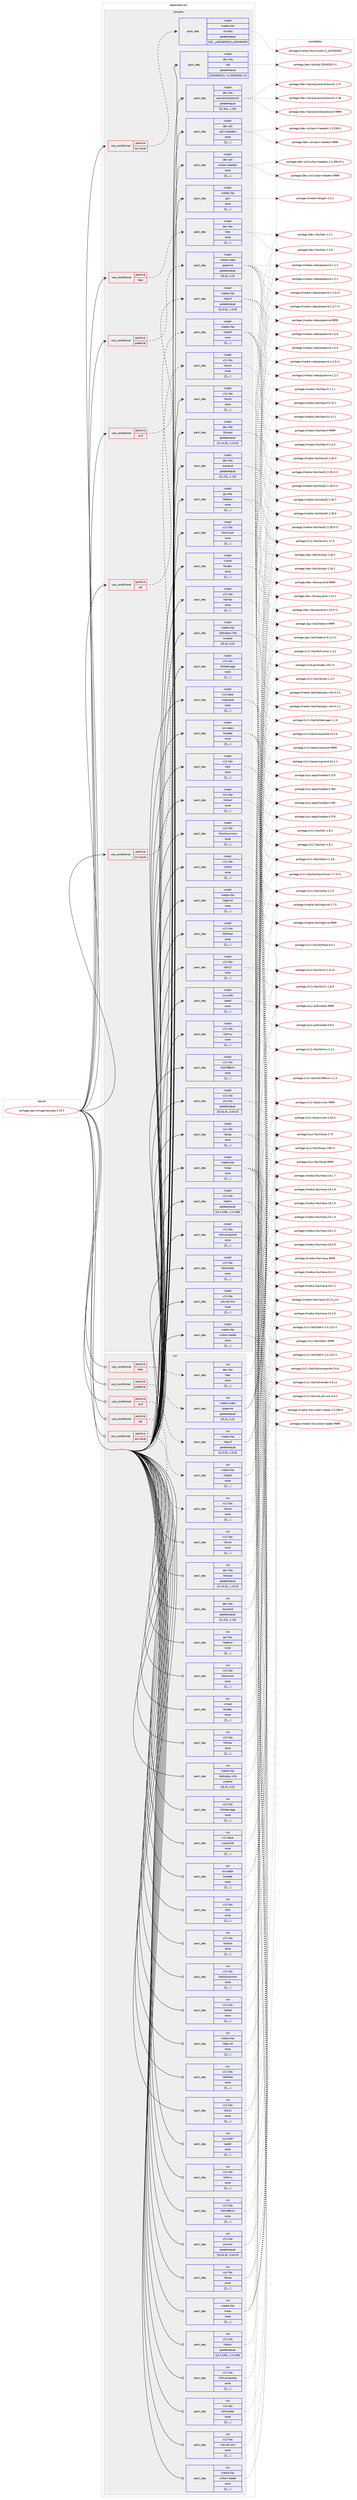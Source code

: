 digraph prolog {

# *************
# Graph options
# *************

newrank=true;
concentrate=true;
compound=true;
graph [rankdir=LR,fontname=Helvetica,fontsize=10,ranksep=1.5];#, ranksep=2.5, nodesep=0.2];
edge  [arrowhead=vee];
node  [fontname=Helvetica,fontsize=10];

# **********
# The ebuild
# **********

subgraph cluster_leftcol {
color=gray;
label=<<i>ebuild</i>>;
id [label="portage://gui-wm/gamescope-3.15.5", color=red, width=4, href="../gui-wm/gamescope-3.15.5.svg"];
}

# ****************
# The dependencies
# ****************

subgraph cluster_midcol {
color=gray;
label=<<i>dependencies</i>>;
subgraph cluster_compile {
fillcolor="#eeeeee";
style=filled;
label=<<i>compile</i>>;
subgraph cond68501 {
dependency249056 [label=<<TABLE BORDER="0" CELLBORDER="1" CELLSPACING="0" CELLPADDING="4"><TR><TD ROWSPAN="3" CELLPADDING="10">use_conditional</TD></TR><TR><TD>positive</TD></TR><TR><TD>avif</TD></TR></TABLE>>, shape=none, color=red];
subgraph pack178984 {
dependency249057 [label=<<TABLE BORDER="0" CELLBORDER="1" CELLSPACING="0" CELLPADDING="4" WIDTH="220"><TR><TD ROWSPAN="6" CELLPADDING="30">pack_dep</TD></TR><TR><TD WIDTH="110">install</TD></TR><TR><TD>media-libs</TD></TR><TR><TD>libavif</TD></TR><TR><TD>greaterequal</TD></TR><TR><TD>[[1,0,0],,,1.0.0]</TD></TR></TABLE>>, shape=none, color=blue];
}
dependency249056:e -> dependency249057:w [weight=20,style="dashed",arrowhead="vee"];
}
id:e -> dependency249056:w [weight=20,style="solid",arrowhead="vee"];
subgraph cond68502 {
dependency249058 [label=<<TABLE BORDER="0" CELLBORDER="1" CELLSPACING="0" CELLPADDING="4"><TR><TD ROWSPAN="3" CELLPADDING="10">use_conditional</TD></TR><TR><TD>positive</TD></TR><TR><TD>libei</TD></TR></TABLE>>, shape=none, color=red];
subgraph pack178985 {
dependency249059 [label=<<TABLE BORDER="0" CELLBORDER="1" CELLSPACING="0" CELLPADDING="4" WIDTH="220"><TR><TD ROWSPAN="6" CELLPADDING="30">pack_dep</TD></TR><TR><TD WIDTH="110">install</TD></TR><TR><TD>dev-libs</TD></TR><TR><TD>libei</TD></TR><TR><TD>none</TD></TR><TR><TD>[[],,,,]</TD></TR></TABLE>>, shape=none, color=blue];
}
dependency249058:e -> dependency249059:w [weight=20,style="dashed",arrowhead="vee"];
}
id:e -> dependency249058:w [weight=20,style="solid",arrowhead="vee"];
subgraph cond68503 {
dependency249060 [label=<<TABLE BORDER="0" CELLBORDER="1" CELLSPACING="0" CELLPADDING="4"><TR><TD ROWSPAN="3" CELLPADDING="10">use_conditional</TD></TR><TR><TD>positive</TD></TR><TR><TD>pipewire</TD></TR></TABLE>>, shape=none, color=red];
subgraph pack178986 {
dependency249061 [label=<<TABLE BORDER="0" CELLBORDER="1" CELLSPACING="0" CELLPADDING="4" WIDTH="220"><TR><TD ROWSPAN="6" CELLPADDING="30">pack_dep</TD></TR><TR><TD WIDTH="110">install</TD></TR><TR><TD>media-video</TD></TR><TR><TD>pipewire</TD></TR><TR><TD>greaterequal</TD></TR><TR><TD>[[0,3],,,0.3]</TD></TR></TABLE>>, shape=none, color=blue];
}
dependency249060:e -> dependency249061:w [weight=20,style="dashed",arrowhead="vee"];
}
id:e -> dependency249060:w [weight=20,style="solid",arrowhead="vee"];
subgraph cond68504 {
dependency249062 [label=<<TABLE BORDER="0" CELLBORDER="1" CELLSPACING="0" CELLPADDING="4"><TR><TD ROWSPAN="3" CELLPADDING="10">use_conditional</TD></TR><TR><TD>positive</TD></TR><TR><TD>sdl</TD></TR></TABLE>>, shape=none, color=red];
subgraph pack178987 {
dependency249063 [label=<<TABLE BORDER="0" CELLBORDER="1" CELLSPACING="0" CELLPADDING="4" WIDTH="220"><TR><TD ROWSPAN="6" CELLPADDING="30">pack_dep</TD></TR><TR><TD WIDTH="110">install</TD></TR><TR><TD>media-libs</TD></TR><TR><TD>libsdl2</TD></TR><TR><TD>none</TD></TR><TR><TD>[[],,,,]</TD></TR></TABLE>>, shape=none, color=blue];
}
dependency249062:e -> dependency249063:w [weight=20,style="dashed",arrowhead="vee"];
}
id:e -> dependency249062:w [weight=20,style="solid",arrowhead="vee"];
subgraph cond68505 {
dependency249064 [label=<<TABLE BORDER="0" CELLBORDER="1" CELLSPACING="0" CELLPADDING="4"><TR><TD ROWSPAN="3" CELLPADDING="10">use_conditional</TD></TR><TR><TD>positive</TD></TR><TR><TD>wsi-layer</TD></TR></TABLE>>, shape=none, color=red];
subgraph pack178988 {
dependency249065 [label=<<TABLE BORDER="0" CELLBORDER="1" CELLSPACING="0" CELLPADDING="4" WIDTH="220"><TR><TD ROWSPAN="6" CELLPADDING="30">pack_dep</TD></TR><TR><TD WIDTH="110">install</TD></TR><TR><TD>media-libs</TD></TR><TR><TD>vkroots</TD></TR><TR><TD>greaterequal</TD></TR><TR><TD>[[0],,_p20240430,0_p20240430]</TD></TR></TABLE>>, shape=none, color=blue];
}
dependency249064:e -> dependency249065:w [weight=20,style="dashed",arrowhead="vee"];
}
id:e -> dependency249064:w [weight=20,style="solid",arrowhead="vee"];
subgraph cond68506 {
dependency249066 [label=<<TABLE BORDER="0" CELLBORDER="1" CELLSPACING="0" CELLPADDING="4"><TR><TD ROWSPAN="3" CELLPADDING="10">use_conditional</TD></TR><TR><TD>positive</TD></TR><TR><TD>wsi-layer</TD></TR></TABLE>>, shape=none, color=red];
subgraph pack178989 {
dependency249067 [label=<<TABLE BORDER="0" CELLBORDER="1" CELLSPACING="0" CELLPADDING="4" WIDTH="220"><TR><TD ROWSPAN="6" CELLPADDING="30">pack_dep</TD></TR><TR><TD WIDTH="110">install</TD></TR><TR><TD>x11-libs</TD></TR><TR><TD>libxcb</TD></TR><TR><TD>none</TD></TR><TR><TD>[[],,,,]</TD></TR></TABLE>>, shape=none, color=blue];
}
dependency249066:e -> dependency249067:w [weight=20,style="dashed",arrowhead="vee"];
}
id:e -> dependency249066:w [weight=20,style="solid",arrowhead="vee"];
subgraph pack178990 {
dependency249068 [label=<<TABLE BORDER="0" CELLBORDER="1" CELLSPACING="0" CELLPADDING="4" WIDTH="220"><TR><TD ROWSPAN="6" CELLPADDING="30">pack_dep</TD></TR><TR><TD WIDTH="110">install</TD></TR><TR><TD>dev-libs</TD></TR><TR><TD>libinput</TD></TR><TR><TD>greaterequal</TD></TR><TR><TD>[[1,14,0],,,1.14.0]</TD></TR></TABLE>>, shape=none, color=blue];
}
id:e -> dependency249068:w [weight=20,style="solid",arrowhead="vee"];
subgraph pack178991 {
dependency249069 [label=<<TABLE BORDER="0" CELLBORDER="1" CELLSPACING="0" CELLPADDING="4" WIDTH="220"><TR><TD ROWSPAN="6" CELLPADDING="30">pack_dep</TD></TR><TR><TD WIDTH="110">install</TD></TR><TR><TD>dev-libs</TD></TR><TR><TD>stb</TD></TR><TR><TD>greaterequal</TD></TR><TR><TD>[[20240201],,-r1,20240201-r1]</TD></TR></TABLE>>, shape=none, color=blue];
}
id:e -> dependency249069:w [weight=20,style="solid",arrowhead="vee"];
subgraph pack178992 {
dependency249070 [label=<<TABLE BORDER="0" CELLBORDER="1" CELLSPACING="0" CELLPADDING="4" WIDTH="220"><TR><TD ROWSPAN="6" CELLPADDING="30">pack_dep</TD></TR><TR><TD WIDTH="110">install</TD></TR><TR><TD>dev-libs</TD></TR><TR><TD>wayland</TD></TR><TR><TD>greaterequal</TD></TR><TR><TD>[[1,23],,,1.23]</TD></TR></TABLE>>, shape=none, color=blue];
}
id:e -> dependency249070:w [weight=20,style="solid",arrowhead="vee"];
subgraph pack178993 {
dependency249071 [label=<<TABLE BORDER="0" CELLBORDER="1" CELLSPACING="0" CELLPADDING="4" WIDTH="220"><TR><TD ROWSPAN="6" CELLPADDING="30">pack_dep</TD></TR><TR><TD WIDTH="110">install</TD></TR><TR><TD>dev-libs</TD></TR><TR><TD>wayland-protocols</TD></TR><TR><TD>greaterequal</TD></TR><TR><TD>[[1,34],,,1.34]</TD></TR></TABLE>>, shape=none, color=blue];
}
id:e -> dependency249071:w [weight=20,style="solid",arrowhead="vee"];
subgraph pack178994 {
dependency249072 [label=<<TABLE BORDER="0" CELLBORDER="1" CELLSPACING="0" CELLPADDING="4" WIDTH="220"><TR><TD ROWSPAN="6" CELLPADDING="30">pack_dep</TD></TR><TR><TD WIDTH="110">install</TD></TR><TR><TD>dev-util</TD></TR><TR><TD>spirv-headers</TD></TR><TR><TD>none</TD></TR><TR><TD>[[],,,,]</TD></TR></TABLE>>, shape=none, color=blue];
}
id:e -> dependency249072:w [weight=20,style="solid",arrowhead="vee"];
subgraph pack178995 {
dependency249073 [label=<<TABLE BORDER="0" CELLBORDER="1" CELLSPACING="0" CELLPADDING="4" WIDTH="220"><TR><TD ROWSPAN="6" CELLPADDING="30">pack_dep</TD></TR><TR><TD WIDTH="110">install</TD></TR><TR><TD>dev-util</TD></TR><TR><TD>vulkan-headers</TD></TR><TR><TD>none</TD></TR><TR><TD>[[],,,,]</TD></TR></TABLE>>, shape=none, color=blue];
}
id:e -> dependency249073:w [weight=20,style="solid",arrowhead="vee"];
subgraph pack178996 {
dependency249074 [label=<<TABLE BORDER="0" CELLBORDER="1" CELLSPACING="0" CELLPADDING="4" WIDTH="220"><TR><TD ROWSPAN="6" CELLPADDING="30">pack_dep</TD></TR><TR><TD WIDTH="110">install</TD></TR><TR><TD>gui-libs</TD></TR><TR><TD>libdecor</TD></TR><TR><TD>none</TD></TR><TR><TD>[[],,,,]</TD></TR></TABLE>>, shape=none, color=blue];
}
id:e -> dependency249074:w [weight=20,style="solid",arrowhead="vee"];
subgraph pack178997 {
dependency249075 [label=<<TABLE BORDER="0" CELLBORDER="1" CELLSPACING="0" CELLPADDING="4" WIDTH="220"><TR><TD ROWSPAN="6" CELLPADDING="30">pack_dep</TD></TR><TR><TD WIDTH="110">install</TD></TR><TR><TD>media-libs</TD></TR><TR><TD>glm</TD></TR><TR><TD>none</TD></TR><TR><TD>[[],,,,]</TD></TR></TABLE>>, shape=none, color=blue];
}
id:e -> dependency249075:w [weight=20,style="solid",arrowhead="vee"];
subgraph pack178998 {
dependency249076 [label=<<TABLE BORDER="0" CELLBORDER="1" CELLSPACING="0" CELLPADDING="4" WIDTH="220"><TR><TD ROWSPAN="6" CELLPADDING="30">pack_dep</TD></TR><TR><TD WIDTH="110">install</TD></TR><TR><TD>media-libs</TD></TR><TR><TD>libdisplay-info</TD></TR><TR><TD>smaller</TD></TR><TR><TD>[[0,3],,,0.3]</TD></TR></TABLE>>, shape=none, color=blue];
}
id:e -> dependency249076:w [weight=20,style="solid",arrowhead="vee"];
subgraph pack178999 {
dependency249077 [label=<<TABLE BORDER="0" CELLBORDER="1" CELLSPACING="0" CELLPADDING="4" WIDTH="220"><TR><TD ROWSPAN="6" CELLPADDING="30">pack_dep</TD></TR><TR><TD WIDTH="110">install</TD></TR><TR><TD>media-libs</TD></TR><TR><TD>libglvnd</TD></TR><TR><TD>none</TD></TR><TR><TD>[[],,,,]</TD></TR></TABLE>>, shape=none, color=blue];
}
id:e -> dependency249077:w [weight=20,style="solid",arrowhead="vee"];
subgraph pack179000 {
dependency249078 [label=<<TABLE BORDER="0" CELLBORDER="1" CELLSPACING="0" CELLPADDING="4" WIDTH="220"><TR><TD ROWSPAN="6" CELLPADDING="30">pack_dep</TD></TR><TR><TD WIDTH="110">install</TD></TR><TR><TD>media-libs</TD></TR><TR><TD>mesa</TD></TR><TR><TD>none</TD></TR><TR><TD>[[],,,,]</TD></TR></TABLE>>, shape=none, color=blue];
}
id:e -> dependency249078:w [weight=20,style="solid",arrowhead="vee"];
subgraph pack179001 {
dependency249079 [label=<<TABLE BORDER="0" CELLBORDER="1" CELLSPACING="0" CELLPADDING="4" WIDTH="220"><TR><TD ROWSPAN="6" CELLPADDING="30">pack_dep</TD></TR><TR><TD WIDTH="110">install</TD></TR><TR><TD>media-libs</TD></TR><TR><TD>vulkan-loader</TD></TR><TR><TD>none</TD></TR><TR><TD>[[],,,,]</TD></TR></TABLE>>, shape=none, color=blue];
}
id:e -> dependency249079:w [weight=20,style="solid",arrowhead="vee"];
subgraph pack179002 {
dependency249080 [label=<<TABLE BORDER="0" CELLBORDER="1" CELLSPACING="0" CELLPADDING="4" WIDTH="220"><TR><TD ROWSPAN="6" CELLPADDING="30">pack_dep</TD></TR><TR><TD WIDTH="110">install</TD></TR><TR><TD>sys-apps</TD></TR><TR><TD>hwdata</TD></TR><TR><TD>none</TD></TR><TR><TD>[[],,,,]</TD></TR></TABLE>>, shape=none, color=blue];
}
id:e -> dependency249080:w [weight=20,style="solid",arrowhead="vee"];
subgraph pack179003 {
dependency249081 [label=<<TABLE BORDER="0" CELLBORDER="1" CELLSPACING="0" CELLPADDING="4" WIDTH="220"><TR><TD ROWSPAN="6" CELLPADDING="30">pack_dep</TD></TR><TR><TD WIDTH="110">install</TD></TR><TR><TD>sys-auth</TD></TR><TR><TD>seatd</TD></TR><TR><TD>none</TD></TR><TR><TD>[[],,,,]</TD></TR></TABLE>>, shape=none, color=blue];
}
id:e -> dependency249081:w [weight=20,style="solid",arrowhead="vee"];
subgraph pack179004 {
dependency249082 [label=<<TABLE BORDER="0" CELLBORDER="1" CELLSPACING="0" CELLPADDING="4" WIDTH="220"><TR><TD ROWSPAN="6" CELLPADDING="30">pack_dep</TD></TR><TR><TD WIDTH="110">install</TD></TR><TR><TD>sys-libs</TD></TR><TR><TD>libcap</TD></TR><TR><TD>none</TD></TR><TR><TD>[[],,,,]</TD></TR></TABLE>>, shape=none, color=blue];
}
id:e -> dependency249082:w [weight=20,style="solid",arrowhead="vee"];
subgraph pack179005 {
dependency249083 [label=<<TABLE BORDER="0" CELLBORDER="1" CELLSPACING="0" CELLPADDING="4" WIDTH="220"><TR><TD ROWSPAN="6" CELLPADDING="30">pack_dep</TD></TR><TR><TD WIDTH="110">install</TD></TR><TR><TD>virtual</TD></TR><TR><TD>libudev</TD></TR><TR><TD>none</TD></TR><TR><TD>[[],,,,]</TD></TR></TABLE>>, shape=none, color=blue];
}
id:e -> dependency249083:w [weight=20,style="solid",arrowhead="vee"];
subgraph pack179006 {
dependency249084 [label=<<TABLE BORDER="0" CELLBORDER="1" CELLSPACING="0" CELLPADDING="4" WIDTH="220"><TR><TD ROWSPAN="6" CELLPADDING="30">pack_dep</TD></TR><TR><TD WIDTH="110">install</TD></TR><TR><TD>x11-base</TD></TR><TR><TD>xwayland</TD></TR><TR><TD>none</TD></TR><TR><TD>[[],,,,]</TD></TR></TABLE>>, shape=none, color=blue];
}
id:e -> dependency249084:w [weight=20,style="solid",arrowhead="vee"];
subgraph pack179007 {
dependency249085 [label=<<TABLE BORDER="0" CELLBORDER="1" CELLSPACING="0" CELLPADDING="4" WIDTH="220"><TR><TD ROWSPAN="6" CELLPADDING="30">pack_dep</TD></TR><TR><TD WIDTH="110">install</TD></TR><TR><TD>x11-libs</TD></TR><TR><TD>libX11</TD></TR><TR><TD>none</TD></TR><TR><TD>[[],,,,]</TD></TR></TABLE>>, shape=none, color=blue];
}
id:e -> dependency249085:w [weight=20,style="solid",arrowhead="vee"];
subgraph pack179008 {
dependency249086 [label=<<TABLE BORDER="0" CELLBORDER="1" CELLSPACING="0" CELLPADDING="4" WIDTH="220"><TR><TD ROWSPAN="6" CELLPADDING="30">pack_dep</TD></TR><TR><TD WIDTH="110">install</TD></TR><TR><TD>x11-libs</TD></TR><TR><TD>libXcomposite</TD></TR><TR><TD>none</TD></TR><TR><TD>[[],,,,]</TD></TR></TABLE>>, shape=none, color=blue];
}
id:e -> dependency249086:w [weight=20,style="solid",arrowhead="vee"];
subgraph pack179009 {
dependency249087 [label=<<TABLE BORDER="0" CELLBORDER="1" CELLSPACING="0" CELLPADDING="4" WIDTH="220"><TR><TD ROWSPAN="6" CELLPADDING="30">pack_dep</TD></TR><TR><TD WIDTH="110">install</TD></TR><TR><TD>x11-libs</TD></TR><TR><TD>libXcursor</TD></TR><TR><TD>none</TD></TR><TR><TD>[[],,,,]</TD></TR></TABLE>>, shape=none, color=blue];
}
id:e -> dependency249087:w [weight=20,style="solid",arrowhead="vee"];
subgraph pack179010 {
dependency249088 [label=<<TABLE BORDER="0" CELLBORDER="1" CELLSPACING="0" CELLPADDING="4" WIDTH="220"><TR><TD ROWSPAN="6" CELLPADDING="30">pack_dep</TD></TR><TR><TD WIDTH="110">install</TD></TR><TR><TD>x11-libs</TD></TR><TR><TD>libXdamage</TD></TR><TR><TD>none</TD></TR><TR><TD>[[],,,,]</TD></TR></TABLE>>, shape=none, color=blue];
}
id:e -> dependency249088:w [weight=20,style="solid",arrowhead="vee"];
subgraph pack179011 {
dependency249089 [label=<<TABLE BORDER="0" CELLBORDER="1" CELLSPACING="0" CELLPADDING="4" WIDTH="220"><TR><TD ROWSPAN="6" CELLPADDING="30">pack_dep</TD></TR><TR><TD WIDTH="110">install</TD></TR><TR><TD>x11-libs</TD></TR><TR><TD>libXext</TD></TR><TR><TD>none</TD></TR><TR><TD>[[],,,,]</TD></TR></TABLE>>, shape=none, color=blue];
}
id:e -> dependency249089:w [weight=20,style="solid",arrowhead="vee"];
subgraph pack179012 {
dependency249090 [label=<<TABLE BORDER="0" CELLBORDER="1" CELLSPACING="0" CELLPADDING="4" WIDTH="220"><TR><TD ROWSPAN="6" CELLPADDING="30">pack_dep</TD></TR><TR><TD WIDTH="110">install</TD></TR><TR><TD>x11-libs</TD></TR><TR><TD>libXfixes</TD></TR><TR><TD>none</TD></TR><TR><TD>[[],,,,]</TD></TR></TABLE>>, shape=none, color=blue];
}
id:e -> dependency249090:w [weight=20,style="solid",arrowhead="vee"];
subgraph pack179013 {
dependency249091 [label=<<TABLE BORDER="0" CELLBORDER="1" CELLSPACING="0" CELLPADDING="4" WIDTH="220"><TR><TD ROWSPAN="6" CELLPADDING="30">pack_dep</TD></TR><TR><TD WIDTH="110">install</TD></TR><TR><TD>x11-libs</TD></TR><TR><TD>libXi</TD></TR><TR><TD>none</TD></TR><TR><TD>[[],,,,]</TD></TR></TABLE>>, shape=none, color=blue];
}
id:e -> dependency249091:w [weight=20,style="solid",arrowhead="vee"];
subgraph pack179014 {
dependency249092 [label=<<TABLE BORDER="0" CELLBORDER="1" CELLSPACING="0" CELLPADDING="4" WIDTH="220"><TR><TD ROWSPAN="6" CELLPADDING="30">pack_dep</TD></TR><TR><TD WIDTH="110">install</TD></TR><TR><TD>x11-libs</TD></TR><TR><TD>libXmu</TD></TR><TR><TD>none</TD></TR><TR><TD>[[],,,,]</TD></TR></TABLE>>, shape=none, color=blue];
}
id:e -> dependency249092:w [weight=20,style="solid",arrowhead="vee"];
subgraph pack179015 {
dependency249093 [label=<<TABLE BORDER="0" CELLBORDER="1" CELLSPACING="0" CELLPADDING="4" WIDTH="220"><TR><TD ROWSPAN="6" CELLPADDING="30">pack_dep</TD></TR><TR><TD WIDTH="110">install</TD></TR><TR><TD>x11-libs</TD></TR><TR><TD>libXrender</TD></TR><TR><TD>none</TD></TR><TR><TD>[[],,,,]</TD></TR></TABLE>>, shape=none, color=blue];
}
id:e -> dependency249093:w [weight=20,style="solid",arrowhead="vee"];
subgraph pack179016 {
dependency249094 [label=<<TABLE BORDER="0" CELLBORDER="1" CELLSPACING="0" CELLPADDING="4" WIDTH="220"><TR><TD ROWSPAN="6" CELLPADDING="30">pack_dep</TD></TR><TR><TD WIDTH="110">install</TD></TR><TR><TD>x11-libs</TD></TR><TR><TD>libXres</TD></TR><TR><TD>none</TD></TR><TR><TD>[[],,,,]</TD></TR></TABLE>>, shape=none, color=blue];
}
id:e -> dependency249094:w [weight=20,style="solid",arrowhead="vee"];
subgraph pack179017 {
dependency249095 [label=<<TABLE BORDER="0" CELLBORDER="1" CELLSPACING="0" CELLPADDING="4" WIDTH="220"><TR><TD ROWSPAN="6" CELLPADDING="30">pack_dep</TD></TR><TR><TD WIDTH="110">install</TD></TR><TR><TD>x11-libs</TD></TR><TR><TD>libXtst</TD></TR><TR><TD>none</TD></TR><TR><TD>[[],,,,]</TD></TR></TABLE>>, shape=none, color=blue];
}
id:e -> dependency249095:w [weight=20,style="solid",arrowhead="vee"];
subgraph pack179018 {
dependency249096 [label=<<TABLE BORDER="0" CELLBORDER="1" CELLSPACING="0" CELLPADDING="4" WIDTH="220"><TR><TD ROWSPAN="6" CELLPADDING="30">pack_dep</TD></TR><TR><TD WIDTH="110">install</TD></TR><TR><TD>x11-libs</TD></TR><TR><TD>libXxf86vm</TD></TR><TR><TD>none</TD></TR><TR><TD>[[],,,,]</TD></TR></TABLE>>, shape=none, color=blue];
}
id:e -> dependency249096:w [weight=20,style="solid",arrowhead="vee"];
subgraph pack179019 {
dependency249097 [label=<<TABLE BORDER="0" CELLBORDER="1" CELLSPACING="0" CELLPADDING="4" WIDTH="220"><TR><TD ROWSPAN="6" CELLPADDING="30">pack_dep</TD></TR><TR><TD WIDTH="110">install</TD></TR><TR><TD>x11-libs</TD></TR><TR><TD>libdrm</TD></TR><TR><TD>greaterequal</TD></TR><TR><TD>[[2,4,109],,,2.4.109]</TD></TR></TABLE>>, shape=none, color=blue];
}
id:e -> dependency249097:w [weight=20,style="solid",arrowhead="vee"];
subgraph pack179020 {
dependency249098 [label=<<TABLE BORDER="0" CELLBORDER="1" CELLSPACING="0" CELLPADDING="4" WIDTH="220"><TR><TD ROWSPAN="6" CELLPADDING="30">pack_dep</TD></TR><TR><TD WIDTH="110">install</TD></TR><TR><TD>x11-libs</TD></TR><TR><TD>libxcb</TD></TR><TR><TD>none</TD></TR><TR><TD>[[],,,,]</TD></TR></TABLE>>, shape=none, color=blue];
}
id:e -> dependency249098:w [weight=20,style="solid",arrowhead="vee"];
subgraph pack179021 {
dependency249099 [label=<<TABLE BORDER="0" CELLBORDER="1" CELLSPACING="0" CELLPADDING="4" WIDTH="220"><TR><TD ROWSPAN="6" CELLPADDING="30">pack_dep</TD></TR><TR><TD WIDTH="110">install</TD></TR><TR><TD>x11-libs</TD></TR><TR><TD>libxkbcommon</TD></TR><TR><TD>none</TD></TR><TR><TD>[[],,,,]</TD></TR></TABLE>>, shape=none, color=blue];
}
id:e -> dependency249099:w [weight=20,style="solid",arrowhead="vee"];
subgraph pack179022 {
dependency249100 [label=<<TABLE BORDER="0" CELLBORDER="1" CELLSPACING="0" CELLPADDING="4" WIDTH="220"><TR><TD ROWSPAN="6" CELLPADDING="30">pack_dep</TD></TR><TR><TD WIDTH="110">install</TD></TR><TR><TD>x11-libs</TD></TR><TR><TD>pixman</TD></TR><TR><TD>greaterequal</TD></TR><TR><TD>[[0,42,0],,,0.42.0]</TD></TR></TABLE>>, shape=none, color=blue];
}
id:e -> dependency249100:w [weight=20,style="solid",arrowhead="vee"];
subgraph pack179023 {
dependency249101 [label=<<TABLE BORDER="0" CELLBORDER="1" CELLSPACING="0" CELLPADDING="4" WIDTH="220"><TR><TD ROWSPAN="6" CELLPADDING="30">pack_dep</TD></TR><TR><TD WIDTH="110">install</TD></TR><TR><TD>x11-libs</TD></TR><TR><TD>xcb-util-wm</TD></TR><TR><TD>none</TD></TR><TR><TD>[[],,,,]</TD></TR></TABLE>>, shape=none, color=blue];
}
id:e -> dependency249101:w [weight=20,style="solid",arrowhead="vee"];
}
subgraph cluster_compileandrun {
fillcolor="#eeeeee";
style=filled;
label=<<i>compile and run</i>>;
}
subgraph cluster_run {
fillcolor="#eeeeee";
style=filled;
label=<<i>run</i>>;
subgraph cond68507 {
dependency249102 [label=<<TABLE BORDER="0" CELLBORDER="1" CELLSPACING="0" CELLPADDING="4"><TR><TD ROWSPAN="3" CELLPADDING="10">use_conditional</TD></TR><TR><TD>positive</TD></TR><TR><TD>avif</TD></TR></TABLE>>, shape=none, color=red];
subgraph pack179024 {
dependency249103 [label=<<TABLE BORDER="0" CELLBORDER="1" CELLSPACING="0" CELLPADDING="4" WIDTH="220"><TR><TD ROWSPAN="6" CELLPADDING="30">pack_dep</TD></TR><TR><TD WIDTH="110">run</TD></TR><TR><TD>media-libs</TD></TR><TR><TD>libavif</TD></TR><TR><TD>greaterequal</TD></TR><TR><TD>[[1,0,0],,,1.0.0]</TD></TR></TABLE>>, shape=none, color=blue];
}
dependency249102:e -> dependency249103:w [weight=20,style="dashed",arrowhead="vee"];
}
id:e -> dependency249102:w [weight=20,style="solid",arrowhead="odot"];
subgraph cond68508 {
dependency249104 [label=<<TABLE BORDER="0" CELLBORDER="1" CELLSPACING="0" CELLPADDING="4"><TR><TD ROWSPAN="3" CELLPADDING="10">use_conditional</TD></TR><TR><TD>positive</TD></TR><TR><TD>libei</TD></TR></TABLE>>, shape=none, color=red];
subgraph pack179025 {
dependency249105 [label=<<TABLE BORDER="0" CELLBORDER="1" CELLSPACING="0" CELLPADDING="4" WIDTH="220"><TR><TD ROWSPAN="6" CELLPADDING="30">pack_dep</TD></TR><TR><TD WIDTH="110">run</TD></TR><TR><TD>dev-libs</TD></TR><TR><TD>libei</TD></TR><TR><TD>none</TD></TR><TR><TD>[[],,,,]</TD></TR></TABLE>>, shape=none, color=blue];
}
dependency249104:e -> dependency249105:w [weight=20,style="dashed",arrowhead="vee"];
}
id:e -> dependency249104:w [weight=20,style="solid",arrowhead="odot"];
subgraph cond68509 {
dependency249106 [label=<<TABLE BORDER="0" CELLBORDER="1" CELLSPACING="0" CELLPADDING="4"><TR><TD ROWSPAN="3" CELLPADDING="10">use_conditional</TD></TR><TR><TD>positive</TD></TR><TR><TD>pipewire</TD></TR></TABLE>>, shape=none, color=red];
subgraph pack179026 {
dependency249107 [label=<<TABLE BORDER="0" CELLBORDER="1" CELLSPACING="0" CELLPADDING="4" WIDTH="220"><TR><TD ROWSPAN="6" CELLPADDING="30">pack_dep</TD></TR><TR><TD WIDTH="110">run</TD></TR><TR><TD>media-video</TD></TR><TR><TD>pipewire</TD></TR><TR><TD>greaterequal</TD></TR><TR><TD>[[0,3],,,0.3]</TD></TR></TABLE>>, shape=none, color=blue];
}
dependency249106:e -> dependency249107:w [weight=20,style="dashed",arrowhead="vee"];
}
id:e -> dependency249106:w [weight=20,style="solid",arrowhead="odot"];
subgraph cond68510 {
dependency249108 [label=<<TABLE BORDER="0" CELLBORDER="1" CELLSPACING="0" CELLPADDING="4"><TR><TD ROWSPAN="3" CELLPADDING="10">use_conditional</TD></TR><TR><TD>positive</TD></TR><TR><TD>sdl</TD></TR></TABLE>>, shape=none, color=red];
subgraph pack179027 {
dependency249109 [label=<<TABLE BORDER="0" CELLBORDER="1" CELLSPACING="0" CELLPADDING="4" WIDTH="220"><TR><TD ROWSPAN="6" CELLPADDING="30">pack_dep</TD></TR><TR><TD WIDTH="110">run</TD></TR><TR><TD>media-libs</TD></TR><TR><TD>libsdl2</TD></TR><TR><TD>none</TD></TR><TR><TD>[[],,,,]</TD></TR></TABLE>>, shape=none, color=blue];
}
dependency249108:e -> dependency249109:w [weight=20,style="dashed",arrowhead="vee"];
}
id:e -> dependency249108:w [weight=20,style="solid",arrowhead="odot"];
subgraph cond68511 {
dependency249110 [label=<<TABLE BORDER="0" CELLBORDER="1" CELLSPACING="0" CELLPADDING="4"><TR><TD ROWSPAN="3" CELLPADDING="10">use_conditional</TD></TR><TR><TD>positive</TD></TR><TR><TD>wsi-layer</TD></TR></TABLE>>, shape=none, color=red];
subgraph pack179028 {
dependency249111 [label=<<TABLE BORDER="0" CELLBORDER="1" CELLSPACING="0" CELLPADDING="4" WIDTH="220"><TR><TD ROWSPAN="6" CELLPADDING="30">pack_dep</TD></TR><TR><TD WIDTH="110">run</TD></TR><TR><TD>x11-libs</TD></TR><TR><TD>libxcb</TD></TR><TR><TD>none</TD></TR><TR><TD>[[],,,,]</TD></TR></TABLE>>, shape=none, color=blue];
}
dependency249110:e -> dependency249111:w [weight=20,style="dashed",arrowhead="vee"];
}
id:e -> dependency249110:w [weight=20,style="solid",arrowhead="odot"];
subgraph pack179029 {
dependency249112 [label=<<TABLE BORDER="0" CELLBORDER="1" CELLSPACING="0" CELLPADDING="4" WIDTH="220"><TR><TD ROWSPAN="6" CELLPADDING="30">pack_dep</TD></TR><TR><TD WIDTH="110">run</TD></TR><TR><TD>dev-libs</TD></TR><TR><TD>libinput</TD></TR><TR><TD>greaterequal</TD></TR><TR><TD>[[1,14,0],,,1.14.0]</TD></TR></TABLE>>, shape=none, color=blue];
}
id:e -> dependency249112:w [weight=20,style="solid",arrowhead="odot"];
subgraph pack179030 {
dependency249113 [label=<<TABLE BORDER="0" CELLBORDER="1" CELLSPACING="0" CELLPADDING="4" WIDTH="220"><TR><TD ROWSPAN="6" CELLPADDING="30">pack_dep</TD></TR><TR><TD WIDTH="110">run</TD></TR><TR><TD>dev-libs</TD></TR><TR><TD>wayland</TD></TR><TR><TD>greaterequal</TD></TR><TR><TD>[[1,23],,,1.23]</TD></TR></TABLE>>, shape=none, color=blue];
}
id:e -> dependency249113:w [weight=20,style="solid",arrowhead="odot"];
subgraph pack179031 {
dependency249114 [label=<<TABLE BORDER="0" CELLBORDER="1" CELLSPACING="0" CELLPADDING="4" WIDTH="220"><TR><TD ROWSPAN="6" CELLPADDING="30">pack_dep</TD></TR><TR><TD WIDTH="110">run</TD></TR><TR><TD>gui-libs</TD></TR><TR><TD>libdecor</TD></TR><TR><TD>none</TD></TR><TR><TD>[[],,,,]</TD></TR></TABLE>>, shape=none, color=blue];
}
id:e -> dependency249114:w [weight=20,style="solid",arrowhead="odot"];
subgraph pack179032 {
dependency249115 [label=<<TABLE BORDER="0" CELLBORDER="1" CELLSPACING="0" CELLPADDING="4" WIDTH="220"><TR><TD ROWSPAN="6" CELLPADDING="30">pack_dep</TD></TR><TR><TD WIDTH="110">run</TD></TR><TR><TD>media-libs</TD></TR><TR><TD>libdisplay-info</TD></TR><TR><TD>smaller</TD></TR><TR><TD>[[0,3],,,0.3]</TD></TR></TABLE>>, shape=none, color=blue];
}
id:e -> dependency249115:w [weight=20,style="solid",arrowhead="odot"];
subgraph pack179033 {
dependency249116 [label=<<TABLE BORDER="0" CELLBORDER="1" CELLSPACING="0" CELLPADDING="4" WIDTH="220"><TR><TD ROWSPAN="6" CELLPADDING="30">pack_dep</TD></TR><TR><TD WIDTH="110">run</TD></TR><TR><TD>media-libs</TD></TR><TR><TD>libglvnd</TD></TR><TR><TD>none</TD></TR><TR><TD>[[],,,,]</TD></TR></TABLE>>, shape=none, color=blue];
}
id:e -> dependency249116:w [weight=20,style="solid",arrowhead="odot"];
subgraph pack179034 {
dependency249117 [label=<<TABLE BORDER="0" CELLBORDER="1" CELLSPACING="0" CELLPADDING="4" WIDTH="220"><TR><TD ROWSPAN="6" CELLPADDING="30">pack_dep</TD></TR><TR><TD WIDTH="110">run</TD></TR><TR><TD>media-libs</TD></TR><TR><TD>mesa</TD></TR><TR><TD>none</TD></TR><TR><TD>[[],,,,]</TD></TR></TABLE>>, shape=none, color=blue];
}
id:e -> dependency249117:w [weight=20,style="solid",arrowhead="odot"];
subgraph pack179035 {
dependency249118 [label=<<TABLE BORDER="0" CELLBORDER="1" CELLSPACING="0" CELLPADDING="4" WIDTH="220"><TR><TD ROWSPAN="6" CELLPADDING="30">pack_dep</TD></TR><TR><TD WIDTH="110">run</TD></TR><TR><TD>media-libs</TD></TR><TR><TD>vulkan-loader</TD></TR><TR><TD>none</TD></TR><TR><TD>[[],,,,]</TD></TR></TABLE>>, shape=none, color=blue];
}
id:e -> dependency249118:w [weight=20,style="solid",arrowhead="odot"];
subgraph pack179036 {
dependency249119 [label=<<TABLE BORDER="0" CELLBORDER="1" CELLSPACING="0" CELLPADDING="4" WIDTH="220"><TR><TD ROWSPAN="6" CELLPADDING="30">pack_dep</TD></TR><TR><TD WIDTH="110">run</TD></TR><TR><TD>sys-apps</TD></TR><TR><TD>hwdata</TD></TR><TR><TD>none</TD></TR><TR><TD>[[],,,,]</TD></TR></TABLE>>, shape=none, color=blue];
}
id:e -> dependency249119:w [weight=20,style="solid",arrowhead="odot"];
subgraph pack179037 {
dependency249120 [label=<<TABLE BORDER="0" CELLBORDER="1" CELLSPACING="0" CELLPADDING="4" WIDTH="220"><TR><TD ROWSPAN="6" CELLPADDING="30">pack_dep</TD></TR><TR><TD WIDTH="110">run</TD></TR><TR><TD>sys-auth</TD></TR><TR><TD>seatd</TD></TR><TR><TD>none</TD></TR><TR><TD>[[],,,,]</TD></TR></TABLE>>, shape=none, color=blue];
}
id:e -> dependency249120:w [weight=20,style="solid",arrowhead="odot"];
subgraph pack179038 {
dependency249121 [label=<<TABLE BORDER="0" CELLBORDER="1" CELLSPACING="0" CELLPADDING="4" WIDTH="220"><TR><TD ROWSPAN="6" CELLPADDING="30">pack_dep</TD></TR><TR><TD WIDTH="110">run</TD></TR><TR><TD>sys-libs</TD></TR><TR><TD>libcap</TD></TR><TR><TD>none</TD></TR><TR><TD>[[],,,,]</TD></TR></TABLE>>, shape=none, color=blue];
}
id:e -> dependency249121:w [weight=20,style="solid",arrowhead="odot"];
subgraph pack179039 {
dependency249122 [label=<<TABLE BORDER="0" CELLBORDER="1" CELLSPACING="0" CELLPADDING="4" WIDTH="220"><TR><TD ROWSPAN="6" CELLPADDING="30">pack_dep</TD></TR><TR><TD WIDTH="110">run</TD></TR><TR><TD>virtual</TD></TR><TR><TD>libudev</TD></TR><TR><TD>none</TD></TR><TR><TD>[[],,,,]</TD></TR></TABLE>>, shape=none, color=blue];
}
id:e -> dependency249122:w [weight=20,style="solid",arrowhead="odot"];
subgraph pack179040 {
dependency249123 [label=<<TABLE BORDER="0" CELLBORDER="1" CELLSPACING="0" CELLPADDING="4" WIDTH="220"><TR><TD ROWSPAN="6" CELLPADDING="30">pack_dep</TD></TR><TR><TD WIDTH="110">run</TD></TR><TR><TD>x11-base</TD></TR><TR><TD>xwayland</TD></TR><TR><TD>none</TD></TR><TR><TD>[[],,,,]</TD></TR></TABLE>>, shape=none, color=blue];
}
id:e -> dependency249123:w [weight=20,style="solid",arrowhead="odot"];
subgraph pack179041 {
dependency249124 [label=<<TABLE BORDER="0" CELLBORDER="1" CELLSPACING="0" CELLPADDING="4" WIDTH="220"><TR><TD ROWSPAN="6" CELLPADDING="30">pack_dep</TD></TR><TR><TD WIDTH="110">run</TD></TR><TR><TD>x11-libs</TD></TR><TR><TD>libX11</TD></TR><TR><TD>none</TD></TR><TR><TD>[[],,,,]</TD></TR></TABLE>>, shape=none, color=blue];
}
id:e -> dependency249124:w [weight=20,style="solid",arrowhead="odot"];
subgraph pack179042 {
dependency249125 [label=<<TABLE BORDER="0" CELLBORDER="1" CELLSPACING="0" CELLPADDING="4" WIDTH="220"><TR><TD ROWSPAN="6" CELLPADDING="30">pack_dep</TD></TR><TR><TD WIDTH="110">run</TD></TR><TR><TD>x11-libs</TD></TR><TR><TD>libXcomposite</TD></TR><TR><TD>none</TD></TR><TR><TD>[[],,,,]</TD></TR></TABLE>>, shape=none, color=blue];
}
id:e -> dependency249125:w [weight=20,style="solid",arrowhead="odot"];
subgraph pack179043 {
dependency249126 [label=<<TABLE BORDER="0" CELLBORDER="1" CELLSPACING="0" CELLPADDING="4" WIDTH="220"><TR><TD ROWSPAN="6" CELLPADDING="30">pack_dep</TD></TR><TR><TD WIDTH="110">run</TD></TR><TR><TD>x11-libs</TD></TR><TR><TD>libXcursor</TD></TR><TR><TD>none</TD></TR><TR><TD>[[],,,,]</TD></TR></TABLE>>, shape=none, color=blue];
}
id:e -> dependency249126:w [weight=20,style="solid",arrowhead="odot"];
subgraph pack179044 {
dependency249127 [label=<<TABLE BORDER="0" CELLBORDER="1" CELLSPACING="0" CELLPADDING="4" WIDTH="220"><TR><TD ROWSPAN="6" CELLPADDING="30">pack_dep</TD></TR><TR><TD WIDTH="110">run</TD></TR><TR><TD>x11-libs</TD></TR><TR><TD>libXdamage</TD></TR><TR><TD>none</TD></TR><TR><TD>[[],,,,]</TD></TR></TABLE>>, shape=none, color=blue];
}
id:e -> dependency249127:w [weight=20,style="solid",arrowhead="odot"];
subgraph pack179045 {
dependency249128 [label=<<TABLE BORDER="0" CELLBORDER="1" CELLSPACING="0" CELLPADDING="4" WIDTH="220"><TR><TD ROWSPAN="6" CELLPADDING="30">pack_dep</TD></TR><TR><TD WIDTH="110">run</TD></TR><TR><TD>x11-libs</TD></TR><TR><TD>libXext</TD></TR><TR><TD>none</TD></TR><TR><TD>[[],,,,]</TD></TR></TABLE>>, shape=none, color=blue];
}
id:e -> dependency249128:w [weight=20,style="solid",arrowhead="odot"];
subgraph pack179046 {
dependency249129 [label=<<TABLE BORDER="0" CELLBORDER="1" CELLSPACING="0" CELLPADDING="4" WIDTH="220"><TR><TD ROWSPAN="6" CELLPADDING="30">pack_dep</TD></TR><TR><TD WIDTH="110">run</TD></TR><TR><TD>x11-libs</TD></TR><TR><TD>libXfixes</TD></TR><TR><TD>none</TD></TR><TR><TD>[[],,,,]</TD></TR></TABLE>>, shape=none, color=blue];
}
id:e -> dependency249129:w [weight=20,style="solid",arrowhead="odot"];
subgraph pack179047 {
dependency249130 [label=<<TABLE BORDER="0" CELLBORDER="1" CELLSPACING="0" CELLPADDING="4" WIDTH="220"><TR><TD ROWSPAN="6" CELLPADDING="30">pack_dep</TD></TR><TR><TD WIDTH="110">run</TD></TR><TR><TD>x11-libs</TD></TR><TR><TD>libXi</TD></TR><TR><TD>none</TD></TR><TR><TD>[[],,,,]</TD></TR></TABLE>>, shape=none, color=blue];
}
id:e -> dependency249130:w [weight=20,style="solid",arrowhead="odot"];
subgraph pack179048 {
dependency249131 [label=<<TABLE BORDER="0" CELLBORDER="1" CELLSPACING="0" CELLPADDING="4" WIDTH="220"><TR><TD ROWSPAN="6" CELLPADDING="30">pack_dep</TD></TR><TR><TD WIDTH="110">run</TD></TR><TR><TD>x11-libs</TD></TR><TR><TD>libXmu</TD></TR><TR><TD>none</TD></TR><TR><TD>[[],,,,]</TD></TR></TABLE>>, shape=none, color=blue];
}
id:e -> dependency249131:w [weight=20,style="solid",arrowhead="odot"];
subgraph pack179049 {
dependency249132 [label=<<TABLE BORDER="0" CELLBORDER="1" CELLSPACING="0" CELLPADDING="4" WIDTH="220"><TR><TD ROWSPAN="6" CELLPADDING="30">pack_dep</TD></TR><TR><TD WIDTH="110">run</TD></TR><TR><TD>x11-libs</TD></TR><TR><TD>libXrender</TD></TR><TR><TD>none</TD></TR><TR><TD>[[],,,,]</TD></TR></TABLE>>, shape=none, color=blue];
}
id:e -> dependency249132:w [weight=20,style="solid",arrowhead="odot"];
subgraph pack179050 {
dependency249133 [label=<<TABLE BORDER="0" CELLBORDER="1" CELLSPACING="0" CELLPADDING="4" WIDTH="220"><TR><TD ROWSPAN="6" CELLPADDING="30">pack_dep</TD></TR><TR><TD WIDTH="110">run</TD></TR><TR><TD>x11-libs</TD></TR><TR><TD>libXres</TD></TR><TR><TD>none</TD></TR><TR><TD>[[],,,,]</TD></TR></TABLE>>, shape=none, color=blue];
}
id:e -> dependency249133:w [weight=20,style="solid",arrowhead="odot"];
subgraph pack179051 {
dependency249134 [label=<<TABLE BORDER="0" CELLBORDER="1" CELLSPACING="0" CELLPADDING="4" WIDTH="220"><TR><TD ROWSPAN="6" CELLPADDING="30">pack_dep</TD></TR><TR><TD WIDTH="110">run</TD></TR><TR><TD>x11-libs</TD></TR><TR><TD>libXtst</TD></TR><TR><TD>none</TD></TR><TR><TD>[[],,,,]</TD></TR></TABLE>>, shape=none, color=blue];
}
id:e -> dependency249134:w [weight=20,style="solid",arrowhead="odot"];
subgraph pack179052 {
dependency249135 [label=<<TABLE BORDER="0" CELLBORDER="1" CELLSPACING="0" CELLPADDING="4" WIDTH="220"><TR><TD ROWSPAN="6" CELLPADDING="30">pack_dep</TD></TR><TR><TD WIDTH="110">run</TD></TR><TR><TD>x11-libs</TD></TR><TR><TD>libXxf86vm</TD></TR><TR><TD>none</TD></TR><TR><TD>[[],,,,]</TD></TR></TABLE>>, shape=none, color=blue];
}
id:e -> dependency249135:w [weight=20,style="solid",arrowhead="odot"];
subgraph pack179053 {
dependency249136 [label=<<TABLE BORDER="0" CELLBORDER="1" CELLSPACING="0" CELLPADDING="4" WIDTH="220"><TR><TD ROWSPAN="6" CELLPADDING="30">pack_dep</TD></TR><TR><TD WIDTH="110">run</TD></TR><TR><TD>x11-libs</TD></TR><TR><TD>libdrm</TD></TR><TR><TD>greaterequal</TD></TR><TR><TD>[[2,4,109],,,2.4.109]</TD></TR></TABLE>>, shape=none, color=blue];
}
id:e -> dependency249136:w [weight=20,style="solid",arrowhead="odot"];
subgraph pack179054 {
dependency249137 [label=<<TABLE BORDER="0" CELLBORDER="1" CELLSPACING="0" CELLPADDING="4" WIDTH="220"><TR><TD ROWSPAN="6" CELLPADDING="30">pack_dep</TD></TR><TR><TD WIDTH="110">run</TD></TR><TR><TD>x11-libs</TD></TR><TR><TD>libxcb</TD></TR><TR><TD>none</TD></TR><TR><TD>[[],,,,]</TD></TR></TABLE>>, shape=none, color=blue];
}
id:e -> dependency249137:w [weight=20,style="solid",arrowhead="odot"];
subgraph pack179055 {
dependency249138 [label=<<TABLE BORDER="0" CELLBORDER="1" CELLSPACING="0" CELLPADDING="4" WIDTH="220"><TR><TD ROWSPAN="6" CELLPADDING="30">pack_dep</TD></TR><TR><TD WIDTH="110">run</TD></TR><TR><TD>x11-libs</TD></TR><TR><TD>libxkbcommon</TD></TR><TR><TD>none</TD></TR><TR><TD>[[],,,,]</TD></TR></TABLE>>, shape=none, color=blue];
}
id:e -> dependency249138:w [weight=20,style="solid",arrowhead="odot"];
subgraph pack179056 {
dependency249139 [label=<<TABLE BORDER="0" CELLBORDER="1" CELLSPACING="0" CELLPADDING="4" WIDTH="220"><TR><TD ROWSPAN="6" CELLPADDING="30">pack_dep</TD></TR><TR><TD WIDTH="110">run</TD></TR><TR><TD>x11-libs</TD></TR><TR><TD>pixman</TD></TR><TR><TD>greaterequal</TD></TR><TR><TD>[[0,42,0],,,0.42.0]</TD></TR></TABLE>>, shape=none, color=blue];
}
id:e -> dependency249139:w [weight=20,style="solid",arrowhead="odot"];
subgraph pack179057 {
dependency249140 [label=<<TABLE BORDER="0" CELLBORDER="1" CELLSPACING="0" CELLPADDING="4" WIDTH="220"><TR><TD ROWSPAN="6" CELLPADDING="30">pack_dep</TD></TR><TR><TD WIDTH="110">run</TD></TR><TR><TD>x11-libs</TD></TR><TR><TD>xcb-util-wm</TD></TR><TR><TD>none</TD></TR><TR><TD>[[],,,,]</TD></TR></TABLE>>, shape=none, color=blue];
}
id:e -> dependency249140:w [weight=20,style="solid",arrowhead="odot"];
}
}

# **************
# The candidates
# **************

subgraph cluster_choices {
rank=same;
color=gray;
label=<<i>candidates</i>>;

subgraph choice178984 {
color=black;
nodesep=1;
choice1091011001059745108105981154710810598971181051024557575757 [label="portage://media-libs/libavif-9999", color=red, width=4,href="../media-libs/libavif-9999.svg"];
choice109101100105974510810598115471081059897118105102454946494649 [label="portage://media-libs/libavif-1.1.1", color=red, width=4,href="../media-libs/libavif-1.1.1.svg"];
choice109101100105974510810598115471081059897118105102454946484652 [label="portage://media-libs/libavif-1.0.4", color=red, width=4,href="../media-libs/libavif-1.0.4.svg"];
choice10910110010597451081059811547108105989711810510245484649494649 [label="portage://media-libs/libavif-0.11.1", color=red, width=4,href="../media-libs/libavif-0.11.1.svg"];
choice10910110010597451081059811547108105989711810510245484649484649 [label="portage://media-libs/libavif-0.10.1", color=red, width=4,href="../media-libs/libavif-0.10.1.svg"];
dependency249057:e -> choice1091011001059745108105981154710810598971181051024557575757:w [style=dotted,weight="100"];
dependency249057:e -> choice109101100105974510810598115471081059897118105102454946494649:w [style=dotted,weight="100"];
dependency249057:e -> choice109101100105974510810598115471081059897118105102454946484652:w [style=dotted,weight="100"];
dependency249057:e -> choice10910110010597451081059811547108105989711810510245484649494649:w [style=dotted,weight="100"];
dependency249057:e -> choice10910110010597451081059811547108105989711810510245484649484649:w [style=dotted,weight="100"];
}
subgraph choice178985 {
color=black;
nodesep=1;
choice10010111845108105981154710810598101105454946514648 [label="portage://dev-libs/libei-1.3.0", color=red, width=4,href="../dev-libs/libei-1.3.0.svg"];
choice10010111845108105981154710810598101105454946504649 [label="portage://dev-libs/libei-1.2.1", color=red, width=4,href="../dev-libs/libei-1.2.1.svg"];
dependency249059:e -> choice10010111845108105981154710810598101105454946514648:w [style=dotted,weight="100"];
dependency249059:e -> choice10010111845108105981154710810598101105454946504649:w [style=dotted,weight="100"];
}
subgraph choice178986 {
color=black;
nodesep=1;
choice1091011001059745118105100101111471121051121011191051141014557575757 [label="portage://media-video/pipewire-9999", color=red, width=4,href="../media-video/pipewire-9999.svg"];
choice109101100105974511810510010111147112105112101119105114101454946504651 [label="portage://media-video/pipewire-1.2.3", color=red, width=4,href="../media-video/pipewire-1.2.3.svg"];
choice109101100105974511810510010111147112105112101119105114101454946504650 [label="portage://media-video/pipewire-1.2.2", color=red, width=4,href="../media-video/pipewire-1.2.2.svg"];
choice109101100105974511810510010111147112105112101119105114101454946504649 [label="portage://media-video/pipewire-1.2.1", color=red, width=4,href="../media-video/pipewire-1.2.1.svg"];
choice1091011001059745118105100101111471121051121011191051141014549465046484511450 [label="portage://media-video/pipewire-1.2.0-r2", color=red, width=4,href="../media-video/pipewire-1.2.0-r2.svg"];
choice1091011001059745118105100101111471121051121011191051141014549464846554511449 [label="portage://media-video/pipewire-1.0.7-r1", color=red, width=4,href="../media-video/pipewire-1.0.7-r1.svg"];
choice109101100105974511810510010111147112105112101119105114101454946484654 [label="portage://media-video/pipewire-1.0.6", color=red, width=4,href="../media-video/pipewire-1.0.6.svg"];
choice1091011001059745118105100101111471121051121011191051141014549464846534511449 [label="portage://media-video/pipewire-1.0.5-r1", color=red, width=4,href="../media-video/pipewire-1.0.5-r1.svg"];
choice109101100105974511810510010111147112105112101119105114101454946484653 [label="portage://media-video/pipewire-1.0.5", color=red, width=4,href="../media-video/pipewire-1.0.5.svg"];
dependency249061:e -> choice1091011001059745118105100101111471121051121011191051141014557575757:w [style=dotted,weight="100"];
dependency249061:e -> choice109101100105974511810510010111147112105112101119105114101454946504651:w [style=dotted,weight="100"];
dependency249061:e -> choice109101100105974511810510010111147112105112101119105114101454946504650:w [style=dotted,weight="100"];
dependency249061:e -> choice109101100105974511810510010111147112105112101119105114101454946504649:w [style=dotted,weight="100"];
dependency249061:e -> choice1091011001059745118105100101111471121051121011191051141014549465046484511450:w [style=dotted,weight="100"];
dependency249061:e -> choice1091011001059745118105100101111471121051121011191051141014549464846554511449:w [style=dotted,weight="100"];
dependency249061:e -> choice109101100105974511810510010111147112105112101119105114101454946484654:w [style=dotted,weight="100"];
dependency249061:e -> choice1091011001059745118105100101111471121051121011191051141014549464846534511449:w [style=dotted,weight="100"];
dependency249061:e -> choice109101100105974511810510010111147112105112101119105114101454946484653:w [style=dotted,weight="100"];
}
subgraph choice178987 {
color=black;
nodesep=1;
choice10910110010597451081059811547108105981151001085045504651484655 [label="portage://media-libs/libsdl2-2.30.7", color=red, width=4,href="../media-libs/libsdl2-2.30.7.svg"];
choice10910110010597451081059811547108105981151001085045504651484654 [label="portage://media-libs/libsdl2-2.30.6", color=red, width=4,href="../media-libs/libsdl2-2.30.6.svg"];
choice10910110010597451081059811547108105981151001085045504651484651 [label="portage://media-libs/libsdl2-2.30.3", color=red, width=4,href="../media-libs/libsdl2-2.30.3.svg"];
choice109101100105974510810598115471081059811510010850455046514846504511449 [label="portage://media-libs/libsdl2-2.30.2-r1", color=red, width=4,href="../media-libs/libsdl2-2.30.2-r1.svg"];
choice109101100105974510810598115471081059811510010850455046505646534511450 [label="portage://media-libs/libsdl2-2.28.5-r2", color=red, width=4,href="../media-libs/libsdl2-2.28.5-r2.svg"];
choice109101100105974510810598115471081059811510010850455046505646534511449 [label="portage://media-libs/libsdl2-2.28.5-r1", color=red, width=4,href="../media-libs/libsdl2-2.28.5-r1.svg"];
dependency249063:e -> choice10910110010597451081059811547108105981151001085045504651484655:w [style=dotted,weight="100"];
dependency249063:e -> choice10910110010597451081059811547108105981151001085045504651484654:w [style=dotted,weight="100"];
dependency249063:e -> choice10910110010597451081059811547108105981151001085045504651484651:w [style=dotted,weight="100"];
dependency249063:e -> choice109101100105974510810598115471081059811510010850455046514846504511449:w [style=dotted,weight="100"];
dependency249063:e -> choice109101100105974510810598115471081059811510010850455046505646534511450:w [style=dotted,weight="100"];
dependency249063:e -> choice109101100105974510810598115471081059811510010850455046505646534511449:w [style=dotted,weight="100"];
}
subgraph choice178988 {
color=black;
nodesep=1;
choice109101100105974510810598115471181071141111111161154548951125048505248525148 [label="portage://media-libs/vkroots-0_p20240430", color=red, width=4,href="../media-libs/vkroots-0_p20240430.svg"];
dependency249065:e -> choice109101100105974510810598115471181071141111111161154548951125048505248525148:w [style=dotted,weight="100"];
}
subgraph choice178989 {
color=black;
nodesep=1;
choice120494945108105981154710810598120999845494649554648 [label="portage://x11-libs/libxcb-1.17.0", color=red, width=4,href="../x11-libs/libxcb-1.17.0.svg"];
dependency249067:e -> choice120494945108105981154710810598120999845494649554648:w [style=dotted,weight="100"];
}
subgraph choice178990 {
color=black;
nodesep=1;
choice1001011184510810598115471081059810511011211711645494650544650 [label="portage://dev-libs/libinput-1.26.2", color=red, width=4,href="../dev-libs/libinput-1.26.2.svg"];
choice1001011184510810598115471081059810511011211711645494650544649 [label="portage://dev-libs/libinput-1.26.1", color=red, width=4,href="../dev-libs/libinput-1.26.1.svg"];
dependency249068:e -> choice1001011184510810598115471081059810511011211711645494650544650:w [style=dotted,weight="100"];
dependency249068:e -> choice1001011184510810598115471081059810511011211711645494650544649:w [style=dotted,weight="100"];
}
subgraph choice178991 {
color=black;
nodesep=1;
choice100101118451081059811547115116984550485052485048494511449 [label="portage://dev-libs/stb-20240201-r1", color=red, width=4,href="../dev-libs/stb-20240201-r1.svg"];
dependency249069:e -> choice100101118451081059811547115116984550485052485048494511449:w [style=dotted,weight="100"];
}
subgraph choice178992 {
color=black;
nodesep=1;
choice10010111845108105981154711997121108971101004557575757 [label="portage://dev-libs/wayland-9999", color=red, width=4,href="../dev-libs/wayland-9999.svg"];
choice100101118451081059811547119971211089711010045494650514649 [label="portage://dev-libs/wayland-1.23.1", color=red, width=4,href="../dev-libs/wayland-1.23.1.svg"];
choice1001011184510810598115471199712110897110100454946505146484511449 [label="portage://dev-libs/wayland-1.23.0-r1", color=red, width=4,href="../dev-libs/wayland-1.23.0-r1.svg"];
dependency249070:e -> choice10010111845108105981154711997121108971101004557575757:w [style=dotted,weight="100"];
dependency249070:e -> choice100101118451081059811547119971211089711010045494650514649:w [style=dotted,weight="100"];
dependency249070:e -> choice1001011184510810598115471199712110897110100454946505146484511449:w [style=dotted,weight="100"];
}
subgraph choice178993 {
color=black;
nodesep=1;
choice100101118451081059811547119971211089711010045112114111116111991111081154557575757 [label="portage://dev-libs/wayland-protocols-9999", color=red, width=4,href="../dev-libs/wayland-protocols-9999.svg"];
choice100101118451081059811547119971211089711010045112114111116111991111081154549465155 [label="portage://dev-libs/wayland-protocols-1.37", color=red, width=4,href="../dev-libs/wayland-protocols-1.37.svg"];
choice100101118451081059811547119971211089711010045112114111116111991111081154549465154 [label="portage://dev-libs/wayland-protocols-1.36", color=red, width=4,href="../dev-libs/wayland-protocols-1.36.svg"];
dependency249071:e -> choice100101118451081059811547119971211089711010045112114111116111991111081154557575757:w [style=dotted,weight="100"];
dependency249071:e -> choice100101118451081059811547119971211089711010045112114111116111991111081154549465155:w [style=dotted,weight="100"];
dependency249071:e -> choice100101118451081059811547119971211089711010045112114111116111991111081154549465154:w [style=dotted,weight="100"];
}
subgraph choice178994 {
color=black;
nodesep=1;
choice100101118451171161051084711511210511411845104101971001011141154557575757 [label="portage://dev-util/spirv-headers-9999", color=red, width=4,href="../dev-util/spirv-headers-9999.svg"];
choice1001011184511711610510847115112105114118451041019710010111411545494651465057484648 [label="portage://dev-util/spirv-headers-1.3.290.0", color=red, width=4,href="../dev-util/spirv-headers-1.3.290.0.svg"];
dependency249072:e -> choice100101118451171161051084711511210511411845104101971001011141154557575757:w [style=dotted,weight="100"];
dependency249072:e -> choice1001011184511711610510847115112105114118451041019710010111411545494651465057484648:w [style=dotted,weight="100"];
}
subgraph choice178995 {
color=black;
nodesep=1;
choice10010111845117116105108471181171081079711045104101971001011141154557575757 [label="portage://dev-util/vulkan-headers-9999", color=red, width=4,href="../dev-util/vulkan-headers-9999.svg"];
choice1001011184511711610510847118117108107971104510410197100101114115454946514650574846484511449 [label="portage://dev-util/vulkan-headers-1.3.290.0-r1", color=red, width=4,href="../dev-util/vulkan-headers-1.3.290.0-r1.svg"];
dependency249073:e -> choice10010111845117116105108471181171081079711045104101971001011141154557575757:w [style=dotted,weight="100"];
dependency249073:e -> choice1001011184511711610510847118117108107971104510410197100101114115454946514650574846484511449:w [style=dotted,weight="100"];
}
subgraph choice178996 {
color=black;
nodesep=1;
choice10311710545108105981154710810598100101991111144557575757 [label="portage://gui-libs/libdecor-9999", color=red, width=4,href="../gui-libs/libdecor-9999.svg"];
choice10311710545108105981154710810598100101991111144548465046504511449 [label="portage://gui-libs/libdecor-0.2.2-r1", color=red, width=4,href="../gui-libs/libdecor-0.2.2-r1.svg"];
dependency249074:e -> choice10311710545108105981154710810598100101991111144557575757:w [style=dotted,weight="100"];
dependency249074:e -> choice10311710545108105981154710810598100101991111144548465046504511449:w [style=dotted,weight="100"];
}
subgraph choice178997 {
color=black;
nodesep=1;
choice10910110010597451081059811547103108109454946484649 [label="portage://media-libs/glm-1.0.1", color=red, width=4,href="../media-libs/glm-1.0.1.svg"];
dependency249075:e -> choice10910110010597451081059811547103108109454946484649:w [style=dotted,weight="100"];
}
subgraph choice178998 {
color=black;
nodesep=1;
choice10910110010597451081059811547108105981001051151121089712145105110102111454846504648 [label="portage://media-libs/libdisplay-info-0.2.0", color=red, width=4,href="../media-libs/libdisplay-info-0.2.0.svg"];
choice10910110010597451081059811547108105981001051151121089712145105110102111454846494649 [label="portage://media-libs/libdisplay-info-0.1.1", color=red, width=4,href="../media-libs/libdisplay-info-0.1.1.svg"];
dependency249076:e -> choice10910110010597451081059811547108105981001051151121089712145105110102111454846504648:w [style=dotted,weight="100"];
dependency249076:e -> choice10910110010597451081059811547108105981001051151121089712145105110102111454846494649:w [style=dotted,weight="100"];
}
subgraph choice178999 {
color=black;
nodesep=1;
choice10910110010597451081059811547108105981031081181101004557575757 [label="portage://media-libs/libglvnd-9999", color=red, width=4,href="../media-libs/libglvnd-9999.svg"];
choice1091011001059745108105981154710810598103108118110100454946554648 [label="portage://media-libs/libglvnd-1.7.0", color=red, width=4,href="../media-libs/libglvnd-1.7.0.svg"];
dependency249077:e -> choice10910110010597451081059811547108105981031081181101004557575757:w [style=dotted,weight="100"];
dependency249077:e -> choice1091011001059745108105981154710810598103108118110100454946554648:w [style=dotted,weight="100"];
}
subgraph choice179000 {
color=black;
nodesep=1;
choice10910110010597451081059811547109101115974557575757 [label="portage://media-libs/mesa-9999", color=red, width=4,href="../media-libs/mesa-9999.svg"];
choice109101100105974510810598115471091011159745505246504650 [label="portage://media-libs/mesa-24.2.2", color=red, width=4,href="../media-libs/mesa-24.2.2.svg"];
choice109101100105974510810598115471091011159745505246504649 [label="portage://media-libs/mesa-24.2.1", color=red, width=4,href="../media-libs/mesa-24.2.1.svg"];
choice109101100105974510810598115471091011159745505246504648951149952 [label="portage://media-libs/mesa-24.2.0_rc4", color=red, width=4,href="../media-libs/mesa-24.2.0_rc4.svg"];
choice109101100105974510810598115471091011159745505246504648 [label="portage://media-libs/mesa-24.2.0", color=red, width=4,href="../media-libs/mesa-24.2.0.svg"];
choice109101100105974510810598115471091011159745505246494655 [label="portage://media-libs/mesa-24.1.7", color=red, width=4,href="../media-libs/mesa-24.1.7.svg"];
choice109101100105974510810598115471091011159745505246494654 [label="portage://media-libs/mesa-24.1.6", color=red, width=4,href="../media-libs/mesa-24.1.6.svg"];
choice109101100105974510810598115471091011159745505246494653 [label="portage://media-libs/mesa-24.1.5", color=red, width=4,href="../media-libs/mesa-24.1.5.svg"];
choice109101100105974510810598115471091011159745505246494652 [label="portage://media-libs/mesa-24.1.4", color=red, width=4,href="../media-libs/mesa-24.1.4.svg"];
choice109101100105974510810598115471091011159745505246494651 [label="portage://media-libs/mesa-24.1.3", color=red, width=4,href="../media-libs/mesa-24.1.3.svg"];
choice109101100105974510810598115471091011159745505246484657 [label="portage://media-libs/mesa-24.0.9", color=red, width=4,href="../media-libs/mesa-24.0.9.svg"];
dependency249078:e -> choice10910110010597451081059811547109101115974557575757:w [style=dotted,weight="100"];
dependency249078:e -> choice109101100105974510810598115471091011159745505246504650:w [style=dotted,weight="100"];
dependency249078:e -> choice109101100105974510810598115471091011159745505246504649:w [style=dotted,weight="100"];
dependency249078:e -> choice109101100105974510810598115471091011159745505246504648951149952:w [style=dotted,weight="100"];
dependency249078:e -> choice109101100105974510810598115471091011159745505246504648:w [style=dotted,weight="100"];
dependency249078:e -> choice109101100105974510810598115471091011159745505246494655:w [style=dotted,weight="100"];
dependency249078:e -> choice109101100105974510810598115471091011159745505246494654:w [style=dotted,weight="100"];
dependency249078:e -> choice109101100105974510810598115471091011159745505246494653:w [style=dotted,weight="100"];
dependency249078:e -> choice109101100105974510810598115471091011159745505246494652:w [style=dotted,weight="100"];
dependency249078:e -> choice109101100105974510810598115471091011159745505246494651:w [style=dotted,weight="100"];
dependency249078:e -> choice109101100105974510810598115471091011159745505246484657:w [style=dotted,weight="100"];
}
subgraph choice179001 {
color=black;
nodesep=1;
choice109101100105974510810598115471181171081079711045108111971001011144557575757 [label="portage://media-libs/vulkan-loader-9999", color=red, width=4,href="../media-libs/vulkan-loader-9999.svg"];
choice1091011001059745108105981154711811710810797110451081119710010111445494651465057484648 [label="portage://media-libs/vulkan-loader-1.3.290.0", color=red, width=4,href="../media-libs/vulkan-loader-1.3.290.0.svg"];
dependency249079:e -> choice109101100105974510810598115471181171081079711045108111971001011144557575757:w [style=dotted,weight="100"];
dependency249079:e -> choice1091011001059745108105981154711811710810797110451081119710010111445494651465057484648:w [style=dotted,weight="100"];
}
subgraph choice179002 {
color=black;
nodesep=1;
choice1151211154597112112115471041191009711697454846515651 [label="portage://sys-apps/hwdata-0.383", color=red, width=4,href="../sys-apps/hwdata-0.383.svg"];
choice1151211154597112112115471041191009711697454846515650 [label="portage://sys-apps/hwdata-0.382", color=red, width=4,href="../sys-apps/hwdata-0.382.svg"];
choice1151211154597112112115471041191009711697454846515554 [label="portage://sys-apps/hwdata-0.376", color=red, width=4,href="../sys-apps/hwdata-0.376.svg"];
choice1151211154597112112115471041191009711697454846515553 [label="portage://sys-apps/hwdata-0.375", color=red, width=4,href="../sys-apps/hwdata-0.375.svg"];
dependency249080:e -> choice1151211154597112112115471041191009711697454846515651:w [style=dotted,weight="100"];
dependency249080:e -> choice1151211154597112112115471041191009711697454846515650:w [style=dotted,weight="100"];
dependency249080:e -> choice1151211154597112112115471041191009711697454846515554:w [style=dotted,weight="100"];
dependency249080:e -> choice1151211154597112112115471041191009711697454846515553:w [style=dotted,weight="100"];
}
subgraph choice179003 {
color=black;
nodesep=1;
choice115121115459711711610447115101971161004557575757 [label="portage://sys-auth/seatd-9999", color=red, width=4,href="../sys-auth/seatd-9999.svg"];
choice11512111545971171161044711510197116100454846564648 [label="portage://sys-auth/seatd-0.8.0", color=red, width=4,href="../sys-auth/seatd-0.8.0.svg"];
dependency249081:e -> choice115121115459711711610447115101971161004557575757:w [style=dotted,weight="100"];
dependency249081:e -> choice11512111545971171161044711510197116100454846564648:w [style=dotted,weight="100"];
}
subgraph choice179004 {
color=black;
nodesep=1;
choice1151211154510810598115471081059899971124557575757 [label="portage://sys-libs/libcap-9999", color=red, width=4,href="../sys-libs/libcap-9999.svg"];
choice1151211154510810598115471081059899971124550465548 [label="portage://sys-libs/libcap-2.70", color=red, width=4,href="../sys-libs/libcap-2.70.svg"];
choice11512111545108105981154710810598999711245504654574511449 [label="portage://sys-libs/libcap-2.69-r1", color=red, width=4,href="../sys-libs/libcap-2.69-r1.svg"];
dependency249082:e -> choice1151211154510810598115471081059899971124557575757:w [style=dotted,weight="100"];
dependency249082:e -> choice1151211154510810598115471081059899971124550465548:w [style=dotted,weight="100"];
dependency249082:e -> choice11512111545108105981154710810598999711245504654574511449:w [style=dotted,weight="100"];
}
subgraph choice179005 {
color=black;
nodesep=1;
choice118105114116117971084710810598117100101118455053494511450 [label="portage://virtual/libudev-251-r2", color=red, width=4,href="../virtual/libudev-251-r2.svg"];
dependency249083:e -> choice118105114116117971084710810598117100101118455053494511450:w [style=dotted,weight="100"];
}
subgraph choice179006 {
color=black;
nodesep=1;
choice12049494598971151014712011997121108971101004557575757 [label="portage://x11-base/xwayland-9999", color=red, width=4,href="../x11-base/xwayland-9999.svg"];
choice120494945989711510147120119971211089711010045505246494650 [label="portage://x11-base/xwayland-24.1.2", color=red, width=4,href="../x11-base/xwayland-24.1.2.svg"];
choice120494945989711510147120119971211089711010045505146504654 [label="portage://x11-base/xwayland-23.2.6", color=red, width=4,href="../x11-base/xwayland-23.2.6.svg"];
dependency249084:e -> choice12049494598971151014712011997121108971101004557575757:w [style=dotted,weight="100"];
dependency249084:e -> choice120494945989711510147120119971211089711010045505246494650:w [style=dotted,weight="100"];
dependency249084:e -> choice120494945989711510147120119971211089711010045505146504654:w [style=dotted,weight="100"];
}
subgraph choice179007 {
color=black;
nodesep=1;
choice12049494510810598115471081059888494945494656464948 [label="portage://x11-libs/libX11-1.8.10", color=red, width=4,href="../x11-libs/libX11-1.8.10.svg"];
choice120494945108105981154710810598884949454946564657 [label="portage://x11-libs/libX11-1.8.9", color=red, width=4,href="../x11-libs/libX11-1.8.9.svg"];
dependency249085:e -> choice12049494510810598115471081059888494945494656464948:w [style=dotted,weight="100"];
dependency249085:e -> choice120494945108105981154710810598884949454946564657:w [style=dotted,weight="100"];
}
subgraph choice179008 {
color=black;
nodesep=1;
choice1204949451081059811547108105988899111109112111115105116101454846524654 [label="portage://x11-libs/libXcomposite-0.4.6", color=red, width=4,href="../x11-libs/libXcomposite-0.4.6.svg"];
dependency249086:e -> choice1204949451081059811547108105988899111109112111115105116101454846524654:w [style=dotted,weight="100"];
}
subgraph choice179009 {
color=black;
nodesep=1;
choice1204949451081059811547108105988899117114115111114454946504650 [label="portage://x11-libs/libXcursor-1.2.2", color=red, width=4,href="../x11-libs/libXcursor-1.2.2.svg"];
dependency249087:e -> choice1204949451081059811547108105988899117114115111114454946504650:w [style=dotted,weight="100"];
}
subgraph choice179010 {
color=black;
nodesep=1;
choice120494945108105981154710810598881009710997103101454946494654 [label="portage://x11-libs/libXdamage-1.1.6", color=red, width=4,href="../x11-libs/libXdamage-1.1.6.svg"];
dependency249088:e -> choice120494945108105981154710810598881009710997103101454946494654:w [style=dotted,weight="100"];
}
subgraph choice179011 {
color=black;
nodesep=1;
choice12049494510810598115471081059888101120116454946514654 [label="portage://x11-libs/libXext-1.3.6", color=red, width=4,href="../x11-libs/libXext-1.3.6.svg"];
dependency249089:e -> choice12049494510810598115471081059888101120116454946514654:w [style=dotted,weight="100"];
}
subgraph choice179012 {
color=black;
nodesep=1;
choice12049494510810598115471081059888102105120101115455446484649 [label="portage://x11-libs/libXfixes-6.0.1", color=red, width=4,href="../x11-libs/libXfixes-6.0.1.svg"];
dependency249090:e -> choice12049494510810598115471081059888102105120101115455446484649:w [style=dotted,weight="100"];
}
subgraph choice179013 {
color=black;
nodesep=1;
choice12049494510810598115471081059888105454946564650 [label="portage://x11-libs/libXi-1.8.2", color=red, width=4,href="../x11-libs/libXi-1.8.2.svg"];
choice12049494510810598115471081059888105454946564649 [label="portage://x11-libs/libXi-1.8.1", color=red, width=4,href="../x11-libs/libXi-1.8.1.svg"];
dependency249091:e -> choice12049494510810598115471081059888105454946564650:w [style=dotted,weight="100"];
dependency249091:e -> choice12049494510810598115471081059888105454946564649:w [style=dotted,weight="100"];
}
subgraph choice179014 {
color=black;
nodesep=1;
choice12049494510810598115471081059888109117454946504649 [label="portage://x11-libs/libXmu-1.2.1", color=red, width=4,href="../x11-libs/libXmu-1.2.1.svg"];
dependency249092:e -> choice12049494510810598115471081059888109117454946504649:w [style=dotted,weight="100"];
}
subgraph choice179015 {
color=black;
nodesep=1;
choice1204949451081059811547108105988811410111010010111445484657464949 [label="portage://x11-libs/libXrender-0.9.11", color=red, width=4,href="../x11-libs/libXrender-0.9.11.svg"];
dependency249093:e -> choice1204949451081059811547108105988811410111010010111445484657464949:w [style=dotted,weight="100"];
}
subgraph choice179016 {
color=black;
nodesep=1;
choice12049494510810598115471081059888114101115454946504650 [label="portage://x11-libs/libXres-1.2.2", color=red, width=4,href="../x11-libs/libXres-1.2.2.svg"];
dependency249094:e -> choice12049494510810598115471081059888114101115454946504650:w [style=dotted,weight="100"];
}
subgraph choice179017 {
color=black;
nodesep=1;
choice12049494510810598115471081059888116115116454946504653 [label="portage://x11-libs/libXtst-1.2.5", color=red, width=4,href="../x11-libs/libXtst-1.2.5.svg"];
dependency249095:e -> choice12049494510810598115471081059888116115116454946504653:w [style=dotted,weight="100"];
}
subgraph choice179018 {
color=black;
nodesep=1;
choice120494945108105981154710810598881201025654118109454946494653 [label="portage://x11-libs/libXxf86vm-1.1.5", color=red, width=4,href="../x11-libs/libXxf86vm-1.1.5.svg"];
dependency249096:e -> choice120494945108105981154710810598881201025654118109454946494653:w [style=dotted,weight="100"];
}
subgraph choice179019 {
color=black;
nodesep=1;
choice1204949451081059811547108105981001141094557575757 [label="portage://x11-libs/libdrm-9999", color=red, width=4,href="../x11-libs/libdrm-9999.svg"];
choice12049494510810598115471081059810011410945504652464950514511449 [label="portage://x11-libs/libdrm-2.4.123-r1", color=red, width=4,href="../x11-libs/libdrm-2.4.123-r1.svg"];
choice12049494510810598115471081059810011410945504652464950504511449 [label="portage://x11-libs/libdrm-2.4.122-r1", color=red, width=4,href="../x11-libs/libdrm-2.4.122-r1.svg"];
dependency249097:e -> choice1204949451081059811547108105981001141094557575757:w [style=dotted,weight="100"];
dependency249097:e -> choice12049494510810598115471081059810011410945504652464950514511449:w [style=dotted,weight="100"];
dependency249097:e -> choice12049494510810598115471081059810011410945504652464950504511449:w [style=dotted,weight="100"];
}
subgraph choice179020 {
color=black;
nodesep=1;
choice120494945108105981154710810598120999845494649554648 [label="portage://x11-libs/libxcb-1.17.0", color=red, width=4,href="../x11-libs/libxcb-1.17.0.svg"];
dependency249098:e -> choice120494945108105981154710810598120999845494649554648:w [style=dotted,weight="100"];
}
subgraph choice179021 {
color=black;
nodesep=1;
choice12049494510810598115471081059812010798991111091091111104549465546484511449 [label="portage://x11-libs/libxkbcommon-1.7.0-r1", color=red, width=4,href="../x11-libs/libxkbcommon-1.7.0-r1.svg"];
dependency249099:e -> choice12049494510810598115471081059812010798991111091091111104549465546484511449:w [style=dotted,weight="100"];
}
subgraph choice179022 {
color=black;
nodesep=1;
choice1204949451081059811547112105120109971104557575757 [label="portage://x11-libs/pixman-9999", color=red, width=4,href="../x11-libs/pixman-9999.svg"];
choice12049494510810598115471121051201099711045484652514652 [label="portage://x11-libs/pixman-0.43.4", color=red, width=4,href="../x11-libs/pixman-0.43.4.svg"];
dependency249100:e -> choice1204949451081059811547112105120109971104557575757:w [style=dotted,weight="100"];
dependency249100:e -> choice12049494510810598115471121051201099711045484652514652:w [style=dotted,weight="100"];
}
subgraph choice179023 {
color=black;
nodesep=1;
choice120494945108105981154712099984511711610510845119109454846524650 [label="portage://x11-libs/xcb-util-wm-0.4.2", color=red, width=4,href="../x11-libs/xcb-util-wm-0.4.2.svg"];
dependency249101:e -> choice120494945108105981154712099984511711610510845119109454846524650:w [style=dotted,weight="100"];
}
subgraph choice179024 {
color=black;
nodesep=1;
choice1091011001059745108105981154710810598971181051024557575757 [label="portage://media-libs/libavif-9999", color=red, width=4,href="../media-libs/libavif-9999.svg"];
choice109101100105974510810598115471081059897118105102454946494649 [label="portage://media-libs/libavif-1.1.1", color=red, width=4,href="../media-libs/libavif-1.1.1.svg"];
choice109101100105974510810598115471081059897118105102454946484652 [label="portage://media-libs/libavif-1.0.4", color=red, width=4,href="../media-libs/libavif-1.0.4.svg"];
choice10910110010597451081059811547108105989711810510245484649494649 [label="portage://media-libs/libavif-0.11.1", color=red, width=4,href="../media-libs/libavif-0.11.1.svg"];
choice10910110010597451081059811547108105989711810510245484649484649 [label="portage://media-libs/libavif-0.10.1", color=red, width=4,href="../media-libs/libavif-0.10.1.svg"];
dependency249103:e -> choice1091011001059745108105981154710810598971181051024557575757:w [style=dotted,weight="100"];
dependency249103:e -> choice109101100105974510810598115471081059897118105102454946494649:w [style=dotted,weight="100"];
dependency249103:e -> choice109101100105974510810598115471081059897118105102454946484652:w [style=dotted,weight="100"];
dependency249103:e -> choice10910110010597451081059811547108105989711810510245484649494649:w [style=dotted,weight="100"];
dependency249103:e -> choice10910110010597451081059811547108105989711810510245484649484649:w [style=dotted,weight="100"];
}
subgraph choice179025 {
color=black;
nodesep=1;
choice10010111845108105981154710810598101105454946514648 [label="portage://dev-libs/libei-1.3.0", color=red, width=4,href="../dev-libs/libei-1.3.0.svg"];
choice10010111845108105981154710810598101105454946504649 [label="portage://dev-libs/libei-1.2.1", color=red, width=4,href="../dev-libs/libei-1.2.1.svg"];
dependency249105:e -> choice10010111845108105981154710810598101105454946514648:w [style=dotted,weight="100"];
dependency249105:e -> choice10010111845108105981154710810598101105454946504649:w [style=dotted,weight="100"];
}
subgraph choice179026 {
color=black;
nodesep=1;
choice1091011001059745118105100101111471121051121011191051141014557575757 [label="portage://media-video/pipewire-9999", color=red, width=4,href="../media-video/pipewire-9999.svg"];
choice109101100105974511810510010111147112105112101119105114101454946504651 [label="portage://media-video/pipewire-1.2.3", color=red, width=4,href="../media-video/pipewire-1.2.3.svg"];
choice109101100105974511810510010111147112105112101119105114101454946504650 [label="portage://media-video/pipewire-1.2.2", color=red, width=4,href="../media-video/pipewire-1.2.2.svg"];
choice109101100105974511810510010111147112105112101119105114101454946504649 [label="portage://media-video/pipewire-1.2.1", color=red, width=4,href="../media-video/pipewire-1.2.1.svg"];
choice1091011001059745118105100101111471121051121011191051141014549465046484511450 [label="portage://media-video/pipewire-1.2.0-r2", color=red, width=4,href="../media-video/pipewire-1.2.0-r2.svg"];
choice1091011001059745118105100101111471121051121011191051141014549464846554511449 [label="portage://media-video/pipewire-1.0.7-r1", color=red, width=4,href="../media-video/pipewire-1.0.7-r1.svg"];
choice109101100105974511810510010111147112105112101119105114101454946484654 [label="portage://media-video/pipewire-1.0.6", color=red, width=4,href="../media-video/pipewire-1.0.6.svg"];
choice1091011001059745118105100101111471121051121011191051141014549464846534511449 [label="portage://media-video/pipewire-1.0.5-r1", color=red, width=4,href="../media-video/pipewire-1.0.5-r1.svg"];
choice109101100105974511810510010111147112105112101119105114101454946484653 [label="portage://media-video/pipewire-1.0.5", color=red, width=4,href="../media-video/pipewire-1.0.5.svg"];
dependency249107:e -> choice1091011001059745118105100101111471121051121011191051141014557575757:w [style=dotted,weight="100"];
dependency249107:e -> choice109101100105974511810510010111147112105112101119105114101454946504651:w [style=dotted,weight="100"];
dependency249107:e -> choice109101100105974511810510010111147112105112101119105114101454946504650:w [style=dotted,weight="100"];
dependency249107:e -> choice109101100105974511810510010111147112105112101119105114101454946504649:w [style=dotted,weight="100"];
dependency249107:e -> choice1091011001059745118105100101111471121051121011191051141014549465046484511450:w [style=dotted,weight="100"];
dependency249107:e -> choice1091011001059745118105100101111471121051121011191051141014549464846554511449:w [style=dotted,weight="100"];
dependency249107:e -> choice109101100105974511810510010111147112105112101119105114101454946484654:w [style=dotted,weight="100"];
dependency249107:e -> choice1091011001059745118105100101111471121051121011191051141014549464846534511449:w [style=dotted,weight="100"];
dependency249107:e -> choice109101100105974511810510010111147112105112101119105114101454946484653:w [style=dotted,weight="100"];
}
subgraph choice179027 {
color=black;
nodesep=1;
choice10910110010597451081059811547108105981151001085045504651484655 [label="portage://media-libs/libsdl2-2.30.7", color=red, width=4,href="../media-libs/libsdl2-2.30.7.svg"];
choice10910110010597451081059811547108105981151001085045504651484654 [label="portage://media-libs/libsdl2-2.30.6", color=red, width=4,href="../media-libs/libsdl2-2.30.6.svg"];
choice10910110010597451081059811547108105981151001085045504651484651 [label="portage://media-libs/libsdl2-2.30.3", color=red, width=4,href="../media-libs/libsdl2-2.30.3.svg"];
choice109101100105974510810598115471081059811510010850455046514846504511449 [label="portage://media-libs/libsdl2-2.30.2-r1", color=red, width=4,href="../media-libs/libsdl2-2.30.2-r1.svg"];
choice109101100105974510810598115471081059811510010850455046505646534511450 [label="portage://media-libs/libsdl2-2.28.5-r2", color=red, width=4,href="../media-libs/libsdl2-2.28.5-r2.svg"];
choice109101100105974510810598115471081059811510010850455046505646534511449 [label="portage://media-libs/libsdl2-2.28.5-r1", color=red, width=4,href="../media-libs/libsdl2-2.28.5-r1.svg"];
dependency249109:e -> choice10910110010597451081059811547108105981151001085045504651484655:w [style=dotted,weight="100"];
dependency249109:e -> choice10910110010597451081059811547108105981151001085045504651484654:w [style=dotted,weight="100"];
dependency249109:e -> choice10910110010597451081059811547108105981151001085045504651484651:w [style=dotted,weight="100"];
dependency249109:e -> choice109101100105974510810598115471081059811510010850455046514846504511449:w [style=dotted,weight="100"];
dependency249109:e -> choice109101100105974510810598115471081059811510010850455046505646534511450:w [style=dotted,weight="100"];
dependency249109:e -> choice109101100105974510810598115471081059811510010850455046505646534511449:w [style=dotted,weight="100"];
}
subgraph choice179028 {
color=black;
nodesep=1;
choice120494945108105981154710810598120999845494649554648 [label="portage://x11-libs/libxcb-1.17.0", color=red, width=4,href="../x11-libs/libxcb-1.17.0.svg"];
dependency249111:e -> choice120494945108105981154710810598120999845494649554648:w [style=dotted,weight="100"];
}
subgraph choice179029 {
color=black;
nodesep=1;
choice1001011184510810598115471081059810511011211711645494650544650 [label="portage://dev-libs/libinput-1.26.2", color=red, width=4,href="../dev-libs/libinput-1.26.2.svg"];
choice1001011184510810598115471081059810511011211711645494650544649 [label="portage://dev-libs/libinput-1.26.1", color=red, width=4,href="../dev-libs/libinput-1.26.1.svg"];
dependency249112:e -> choice1001011184510810598115471081059810511011211711645494650544650:w [style=dotted,weight="100"];
dependency249112:e -> choice1001011184510810598115471081059810511011211711645494650544649:w [style=dotted,weight="100"];
}
subgraph choice179030 {
color=black;
nodesep=1;
choice10010111845108105981154711997121108971101004557575757 [label="portage://dev-libs/wayland-9999", color=red, width=4,href="../dev-libs/wayland-9999.svg"];
choice100101118451081059811547119971211089711010045494650514649 [label="portage://dev-libs/wayland-1.23.1", color=red, width=4,href="../dev-libs/wayland-1.23.1.svg"];
choice1001011184510810598115471199712110897110100454946505146484511449 [label="portage://dev-libs/wayland-1.23.0-r1", color=red, width=4,href="../dev-libs/wayland-1.23.0-r1.svg"];
dependency249113:e -> choice10010111845108105981154711997121108971101004557575757:w [style=dotted,weight="100"];
dependency249113:e -> choice100101118451081059811547119971211089711010045494650514649:w [style=dotted,weight="100"];
dependency249113:e -> choice1001011184510810598115471199712110897110100454946505146484511449:w [style=dotted,weight="100"];
}
subgraph choice179031 {
color=black;
nodesep=1;
choice10311710545108105981154710810598100101991111144557575757 [label="portage://gui-libs/libdecor-9999", color=red, width=4,href="../gui-libs/libdecor-9999.svg"];
choice10311710545108105981154710810598100101991111144548465046504511449 [label="portage://gui-libs/libdecor-0.2.2-r1", color=red, width=4,href="../gui-libs/libdecor-0.2.2-r1.svg"];
dependency249114:e -> choice10311710545108105981154710810598100101991111144557575757:w [style=dotted,weight="100"];
dependency249114:e -> choice10311710545108105981154710810598100101991111144548465046504511449:w [style=dotted,weight="100"];
}
subgraph choice179032 {
color=black;
nodesep=1;
choice10910110010597451081059811547108105981001051151121089712145105110102111454846504648 [label="portage://media-libs/libdisplay-info-0.2.0", color=red, width=4,href="../media-libs/libdisplay-info-0.2.0.svg"];
choice10910110010597451081059811547108105981001051151121089712145105110102111454846494649 [label="portage://media-libs/libdisplay-info-0.1.1", color=red, width=4,href="../media-libs/libdisplay-info-0.1.1.svg"];
dependency249115:e -> choice10910110010597451081059811547108105981001051151121089712145105110102111454846504648:w [style=dotted,weight="100"];
dependency249115:e -> choice10910110010597451081059811547108105981001051151121089712145105110102111454846494649:w [style=dotted,weight="100"];
}
subgraph choice179033 {
color=black;
nodesep=1;
choice10910110010597451081059811547108105981031081181101004557575757 [label="portage://media-libs/libglvnd-9999", color=red, width=4,href="../media-libs/libglvnd-9999.svg"];
choice1091011001059745108105981154710810598103108118110100454946554648 [label="portage://media-libs/libglvnd-1.7.0", color=red, width=4,href="../media-libs/libglvnd-1.7.0.svg"];
dependency249116:e -> choice10910110010597451081059811547108105981031081181101004557575757:w [style=dotted,weight="100"];
dependency249116:e -> choice1091011001059745108105981154710810598103108118110100454946554648:w [style=dotted,weight="100"];
}
subgraph choice179034 {
color=black;
nodesep=1;
choice10910110010597451081059811547109101115974557575757 [label="portage://media-libs/mesa-9999", color=red, width=4,href="../media-libs/mesa-9999.svg"];
choice109101100105974510810598115471091011159745505246504650 [label="portage://media-libs/mesa-24.2.2", color=red, width=4,href="../media-libs/mesa-24.2.2.svg"];
choice109101100105974510810598115471091011159745505246504649 [label="portage://media-libs/mesa-24.2.1", color=red, width=4,href="../media-libs/mesa-24.2.1.svg"];
choice109101100105974510810598115471091011159745505246504648951149952 [label="portage://media-libs/mesa-24.2.0_rc4", color=red, width=4,href="../media-libs/mesa-24.2.0_rc4.svg"];
choice109101100105974510810598115471091011159745505246504648 [label="portage://media-libs/mesa-24.2.0", color=red, width=4,href="../media-libs/mesa-24.2.0.svg"];
choice109101100105974510810598115471091011159745505246494655 [label="portage://media-libs/mesa-24.1.7", color=red, width=4,href="../media-libs/mesa-24.1.7.svg"];
choice109101100105974510810598115471091011159745505246494654 [label="portage://media-libs/mesa-24.1.6", color=red, width=4,href="../media-libs/mesa-24.1.6.svg"];
choice109101100105974510810598115471091011159745505246494653 [label="portage://media-libs/mesa-24.1.5", color=red, width=4,href="../media-libs/mesa-24.1.5.svg"];
choice109101100105974510810598115471091011159745505246494652 [label="portage://media-libs/mesa-24.1.4", color=red, width=4,href="../media-libs/mesa-24.1.4.svg"];
choice109101100105974510810598115471091011159745505246494651 [label="portage://media-libs/mesa-24.1.3", color=red, width=4,href="../media-libs/mesa-24.1.3.svg"];
choice109101100105974510810598115471091011159745505246484657 [label="portage://media-libs/mesa-24.0.9", color=red, width=4,href="../media-libs/mesa-24.0.9.svg"];
dependency249117:e -> choice10910110010597451081059811547109101115974557575757:w [style=dotted,weight="100"];
dependency249117:e -> choice109101100105974510810598115471091011159745505246504650:w [style=dotted,weight="100"];
dependency249117:e -> choice109101100105974510810598115471091011159745505246504649:w [style=dotted,weight="100"];
dependency249117:e -> choice109101100105974510810598115471091011159745505246504648951149952:w [style=dotted,weight="100"];
dependency249117:e -> choice109101100105974510810598115471091011159745505246504648:w [style=dotted,weight="100"];
dependency249117:e -> choice109101100105974510810598115471091011159745505246494655:w [style=dotted,weight="100"];
dependency249117:e -> choice109101100105974510810598115471091011159745505246494654:w [style=dotted,weight="100"];
dependency249117:e -> choice109101100105974510810598115471091011159745505246494653:w [style=dotted,weight="100"];
dependency249117:e -> choice109101100105974510810598115471091011159745505246494652:w [style=dotted,weight="100"];
dependency249117:e -> choice109101100105974510810598115471091011159745505246494651:w [style=dotted,weight="100"];
dependency249117:e -> choice109101100105974510810598115471091011159745505246484657:w [style=dotted,weight="100"];
}
subgraph choice179035 {
color=black;
nodesep=1;
choice109101100105974510810598115471181171081079711045108111971001011144557575757 [label="portage://media-libs/vulkan-loader-9999", color=red, width=4,href="../media-libs/vulkan-loader-9999.svg"];
choice1091011001059745108105981154711811710810797110451081119710010111445494651465057484648 [label="portage://media-libs/vulkan-loader-1.3.290.0", color=red, width=4,href="../media-libs/vulkan-loader-1.3.290.0.svg"];
dependency249118:e -> choice109101100105974510810598115471181171081079711045108111971001011144557575757:w [style=dotted,weight="100"];
dependency249118:e -> choice1091011001059745108105981154711811710810797110451081119710010111445494651465057484648:w [style=dotted,weight="100"];
}
subgraph choice179036 {
color=black;
nodesep=1;
choice1151211154597112112115471041191009711697454846515651 [label="portage://sys-apps/hwdata-0.383", color=red, width=4,href="../sys-apps/hwdata-0.383.svg"];
choice1151211154597112112115471041191009711697454846515650 [label="portage://sys-apps/hwdata-0.382", color=red, width=4,href="../sys-apps/hwdata-0.382.svg"];
choice1151211154597112112115471041191009711697454846515554 [label="portage://sys-apps/hwdata-0.376", color=red, width=4,href="../sys-apps/hwdata-0.376.svg"];
choice1151211154597112112115471041191009711697454846515553 [label="portage://sys-apps/hwdata-0.375", color=red, width=4,href="../sys-apps/hwdata-0.375.svg"];
dependency249119:e -> choice1151211154597112112115471041191009711697454846515651:w [style=dotted,weight="100"];
dependency249119:e -> choice1151211154597112112115471041191009711697454846515650:w [style=dotted,weight="100"];
dependency249119:e -> choice1151211154597112112115471041191009711697454846515554:w [style=dotted,weight="100"];
dependency249119:e -> choice1151211154597112112115471041191009711697454846515553:w [style=dotted,weight="100"];
}
subgraph choice179037 {
color=black;
nodesep=1;
choice115121115459711711610447115101971161004557575757 [label="portage://sys-auth/seatd-9999", color=red, width=4,href="../sys-auth/seatd-9999.svg"];
choice11512111545971171161044711510197116100454846564648 [label="portage://sys-auth/seatd-0.8.0", color=red, width=4,href="../sys-auth/seatd-0.8.0.svg"];
dependency249120:e -> choice115121115459711711610447115101971161004557575757:w [style=dotted,weight="100"];
dependency249120:e -> choice11512111545971171161044711510197116100454846564648:w [style=dotted,weight="100"];
}
subgraph choice179038 {
color=black;
nodesep=1;
choice1151211154510810598115471081059899971124557575757 [label="portage://sys-libs/libcap-9999", color=red, width=4,href="../sys-libs/libcap-9999.svg"];
choice1151211154510810598115471081059899971124550465548 [label="portage://sys-libs/libcap-2.70", color=red, width=4,href="../sys-libs/libcap-2.70.svg"];
choice11512111545108105981154710810598999711245504654574511449 [label="portage://sys-libs/libcap-2.69-r1", color=red, width=4,href="../sys-libs/libcap-2.69-r1.svg"];
dependency249121:e -> choice1151211154510810598115471081059899971124557575757:w [style=dotted,weight="100"];
dependency249121:e -> choice1151211154510810598115471081059899971124550465548:w [style=dotted,weight="100"];
dependency249121:e -> choice11512111545108105981154710810598999711245504654574511449:w [style=dotted,weight="100"];
}
subgraph choice179039 {
color=black;
nodesep=1;
choice118105114116117971084710810598117100101118455053494511450 [label="portage://virtual/libudev-251-r2", color=red, width=4,href="../virtual/libudev-251-r2.svg"];
dependency249122:e -> choice118105114116117971084710810598117100101118455053494511450:w [style=dotted,weight="100"];
}
subgraph choice179040 {
color=black;
nodesep=1;
choice12049494598971151014712011997121108971101004557575757 [label="portage://x11-base/xwayland-9999", color=red, width=4,href="../x11-base/xwayland-9999.svg"];
choice120494945989711510147120119971211089711010045505246494650 [label="portage://x11-base/xwayland-24.1.2", color=red, width=4,href="../x11-base/xwayland-24.1.2.svg"];
choice120494945989711510147120119971211089711010045505146504654 [label="portage://x11-base/xwayland-23.2.6", color=red, width=4,href="../x11-base/xwayland-23.2.6.svg"];
dependency249123:e -> choice12049494598971151014712011997121108971101004557575757:w [style=dotted,weight="100"];
dependency249123:e -> choice120494945989711510147120119971211089711010045505246494650:w [style=dotted,weight="100"];
dependency249123:e -> choice120494945989711510147120119971211089711010045505146504654:w [style=dotted,weight="100"];
}
subgraph choice179041 {
color=black;
nodesep=1;
choice12049494510810598115471081059888494945494656464948 [label="portage://x11-libs/libX11-1.8.10", color=red, width=4,href="../x11-libs/libX11-1.8.10.svg"];
choice120494945108105981154710810598884949454946564657 [label="portage://x11-libs/libX11-1.8.9", color=red, width=4,href="../x11-libs/libX11-1.8.9.svg"];
dependency249124:e -> choice12049494510810598115471081059888494945494656464948:w [style=dotted,weight="100"];
dependency249124:e -> choice120494945108105981154710810598884949454946564657:w [style=dotted,weight="100"];
}
subgraph choice179042 {
color=black;
nodesep=1;
choice1204949451081059811547108105988899111109112111115105116101454846524654 [label="portage://x11-libs/libXcomposite-0.4.6", color=red, width=4,href="../x11-libs/libXcomposite-0.4.6.svg"];
dependency249125:e -> choice1204949451081059811547108105988899111109112111115105116101454846524654:w [style=dotted,weight="100"];
}
subgraph choice179043 {
color=black;
nodesep=1;
choice1204949451081059811547108105988899117114115111114454946504650 [label="portage://x11-libs/libXcursor-1.2.2", color=red, width=4,href="../x11-libs/libXcursor-1.2.2.svg"];
dependency249126:e -> choice1204949451081059811547108105988899117114115111114454946504650:w [style=dotted,weight="100"];
}
subgraph choice179044 {
color=black;
nodesep=1;
choice120494945108105981154710810598881009710997103101454946494654 [label="portage://x11-libs/libXdamage-1.1.6", color=red, width=4,href="../x11-libs/libXdamage-1.1.6.svg"];
dependency249127:e -> choice120494945108105981154710810598881009710997103101454946494654:w [style=dotted,weight="100"];
}
subgraph choice179045 {
color=black;
nodesep=1;
choice12049494510810598115471081059888101120116454946514654 [label="portage://x11-libs/libXext-1.3.6", color=red, width=4,href="../x11-libs/libXext-1.3.6.svg"];
dependency249128:e -> choice12049494510810598115471081059888101120116454946514654:w [style=dotted,weight="100"];
}
subgraph choice179046 {
color=black;
nodesep=1;
choice12049494510810598115471081059888102105120101115455446484649 [label="portage://x11-libs/libXfixes-6.0.1", color=red, width=4,href="../x11-libs/libXfixes-6.0.1.svg"];
dependency249129:e -> choice12049494510810598115471081059888102105120101115455446484649:w [style=dotted,weight="100"];
}
subgraph choice179047 {
color=black;
nodesep=1;
choice12049494510810598115471081059888105454946564650 [label="portage://x11-libs/libXi-1.8.2", color=red, width=4,href="../x11-libs/libXi-1.8.2.svg"];
choice12049494510810598115471081059888105454946564649 [label="portage://x11-libs/libXi-1.8.1", color=red, width=4,href="../x11-libs/libXi-1.8.1.svg"];
dependency249130:e -> choice12049494510810598115471081059888105454946564650:w [style=dotted,weight="100"];
dependency249130:e -> choice12049494510810598115471081059888105454946564649:w [style=dotted,weight="100"];
}
subgraph choice179048 {
color=black;
nodesep=1;
choice12049494510810598115471081059888109117454946504649 [label="portage://x11-libs/libXmu-1.2.1", color=red, width=4,href="../x11-libs/libXmu-1.2.1.svg"];
dependency249131:e -> choice12049494510810598115471081059888109117454946504649:w [style=dotted,weight="100"];
}
subgraph choice179049 {
color=black;
nodesep=1;
choice1204949451081059811547108105988811410111010010111445484657464949 [label="portage://x11-libs/libXrender-0.9.11", color=red, width=4,href="../x11-libs/libXrender-0.9.11.svg"];
dependency249132:e -> choice1204949451081059811547108105988811410111010010111445484657464949:w [style=dotted,weight="100"];
}
subgraph choice179050 {
color=black;
nodesep=1;
choice12049494510810598115471081059888114101115454946504650 [label="portage://x11-libs/libXres-1.2.2", color=red, width=4,href="../x11-libs/libXres-1.2.2.svg"];
dependency249133:e -> choice12049494510810598115471081059888114101115454946504650:w [style=dotted,weight="100"];
}
subgraph choice179051 {
color=black;
nodesep=1;
choice12049494510810598115471081059888116115116454946504653 [label="portage://x11-libs/libXtst-1.2.5", color=red, width=4,href="../x11-libs/libXtst-1.2.5.svg"];
dependency249134:e -> choice12049494510810598115471081059888116115116454946504653:w [style=dotted,weight="100"];
}
subgraph choice179052 {
color=black;
nodesep=1;
choice120494945108105981154710810598881201025654118109454946494653 [label="portage://x11-libs/libXxf86vm-1.1.5", color=red, width=4,href="../x11-libs/libXxf86vm-1.1.5.svg"];
dependency249135:e -> choice120494945108105981154710810598881201025654118109454946494653:w [style=dotted,weight="100"];
}
subgraph choice179053 {
color=black;
nodesep=1;
choice1204949451081059811547108105981001141094557575757 [label="portage://x11-libs/libdrm-9999", color=red, width=4,href="../x11-libs/libdrm-9999.svg"];
choice12049494510810598115471081059810011410945504652464950514511449 [label="portage://x11-libs/libdrm-2.4.123-r1", color=red, width=4,href="../x11-libs/libdrm-2.4.123-r1.svg"];
choice12049494510810598115471081059810011410945504652464950504511449 [label="portage://x11-libs/libdrm-2.4.122-r1", color=red, width=4,href="../x11-libs/libdrm-2.4.122-r1.svg"];
dependency249136:e -> choice1204949451081059811547108105981001141094557575757:w [style=dotted,weight="100"];
dependency249136:e -> choice12049494510810598115471081059810011410945504652464950514511449:w [style=dotted,weight="100"];
dependency249136:e -> choice12049494510810598115471081059810011410945504652464950504511449:w [style=dotted,weight="100"];
}
subgraph choice179054 {
color=black;
nodesep=1;
choice120494945108105981154710810598120999845494649554648 [label="portage://x11-libs/libxcb-1.17.0", color=red, width=4,href="../x11-libs/libxcb-1.17.0.svg"];
dependency249137:e -> choice120494945108105981154710810598120999845494649554648:w [style=dotted,weight="100"];
}
subgraph choice179055 {
color=black;
nodesep=1;
choice12049494510810598115471081059812010798991111091091111104549465546484511449 [label="portage://x11-libs/libxkbcommon-1.7.0-r1", color=red, width=4,href="../x11-libs/libxkbcommon-1.7.0-r1.svg"];
dependency249138:e -> choice12049494510810598115471081059812010798991111091091111104549465546484511449:w [style=dotted,weight="100"];
}
subgraph choice179056 {
color=black;
nodesep=1;
choice1204949451081059811547112105120109971104557575757 [label="portage://x11-libs/pixman-9999", color=red, width=4,href="../x11-libs/pixman-9999.svg"];
choice12049494510810598115471121051201099711045484652514652 [label="portage://x11-libs/pixman-0.43.4", color=red, width=4,href="../x11-libs/pixman-0.43.4.svg"];
dependency249139:e -> choice1204949451081059811547112105120109971104557575757:w [style=dotted,weight="100"];
dependency249139:e -> choice12049494510810598115471121051201099711045484652514652:w [style=dotted,weight="100"];
}
subgraph choice179057 {
color=black;
nodesep=1;
choice120494945108105981154712099984511711610510845119109454846524650 [label="portage://x11-libs/xcb-util-wm-0.4.2", color=red, width=4,href="../x11-libs/xcb-util-wm-0.4.2.svg"];
dependency249140:e -> choice120494945108105981154712099984511711610510845119109454846524650:w [style=dotted,weight="100"];
}
}

}
